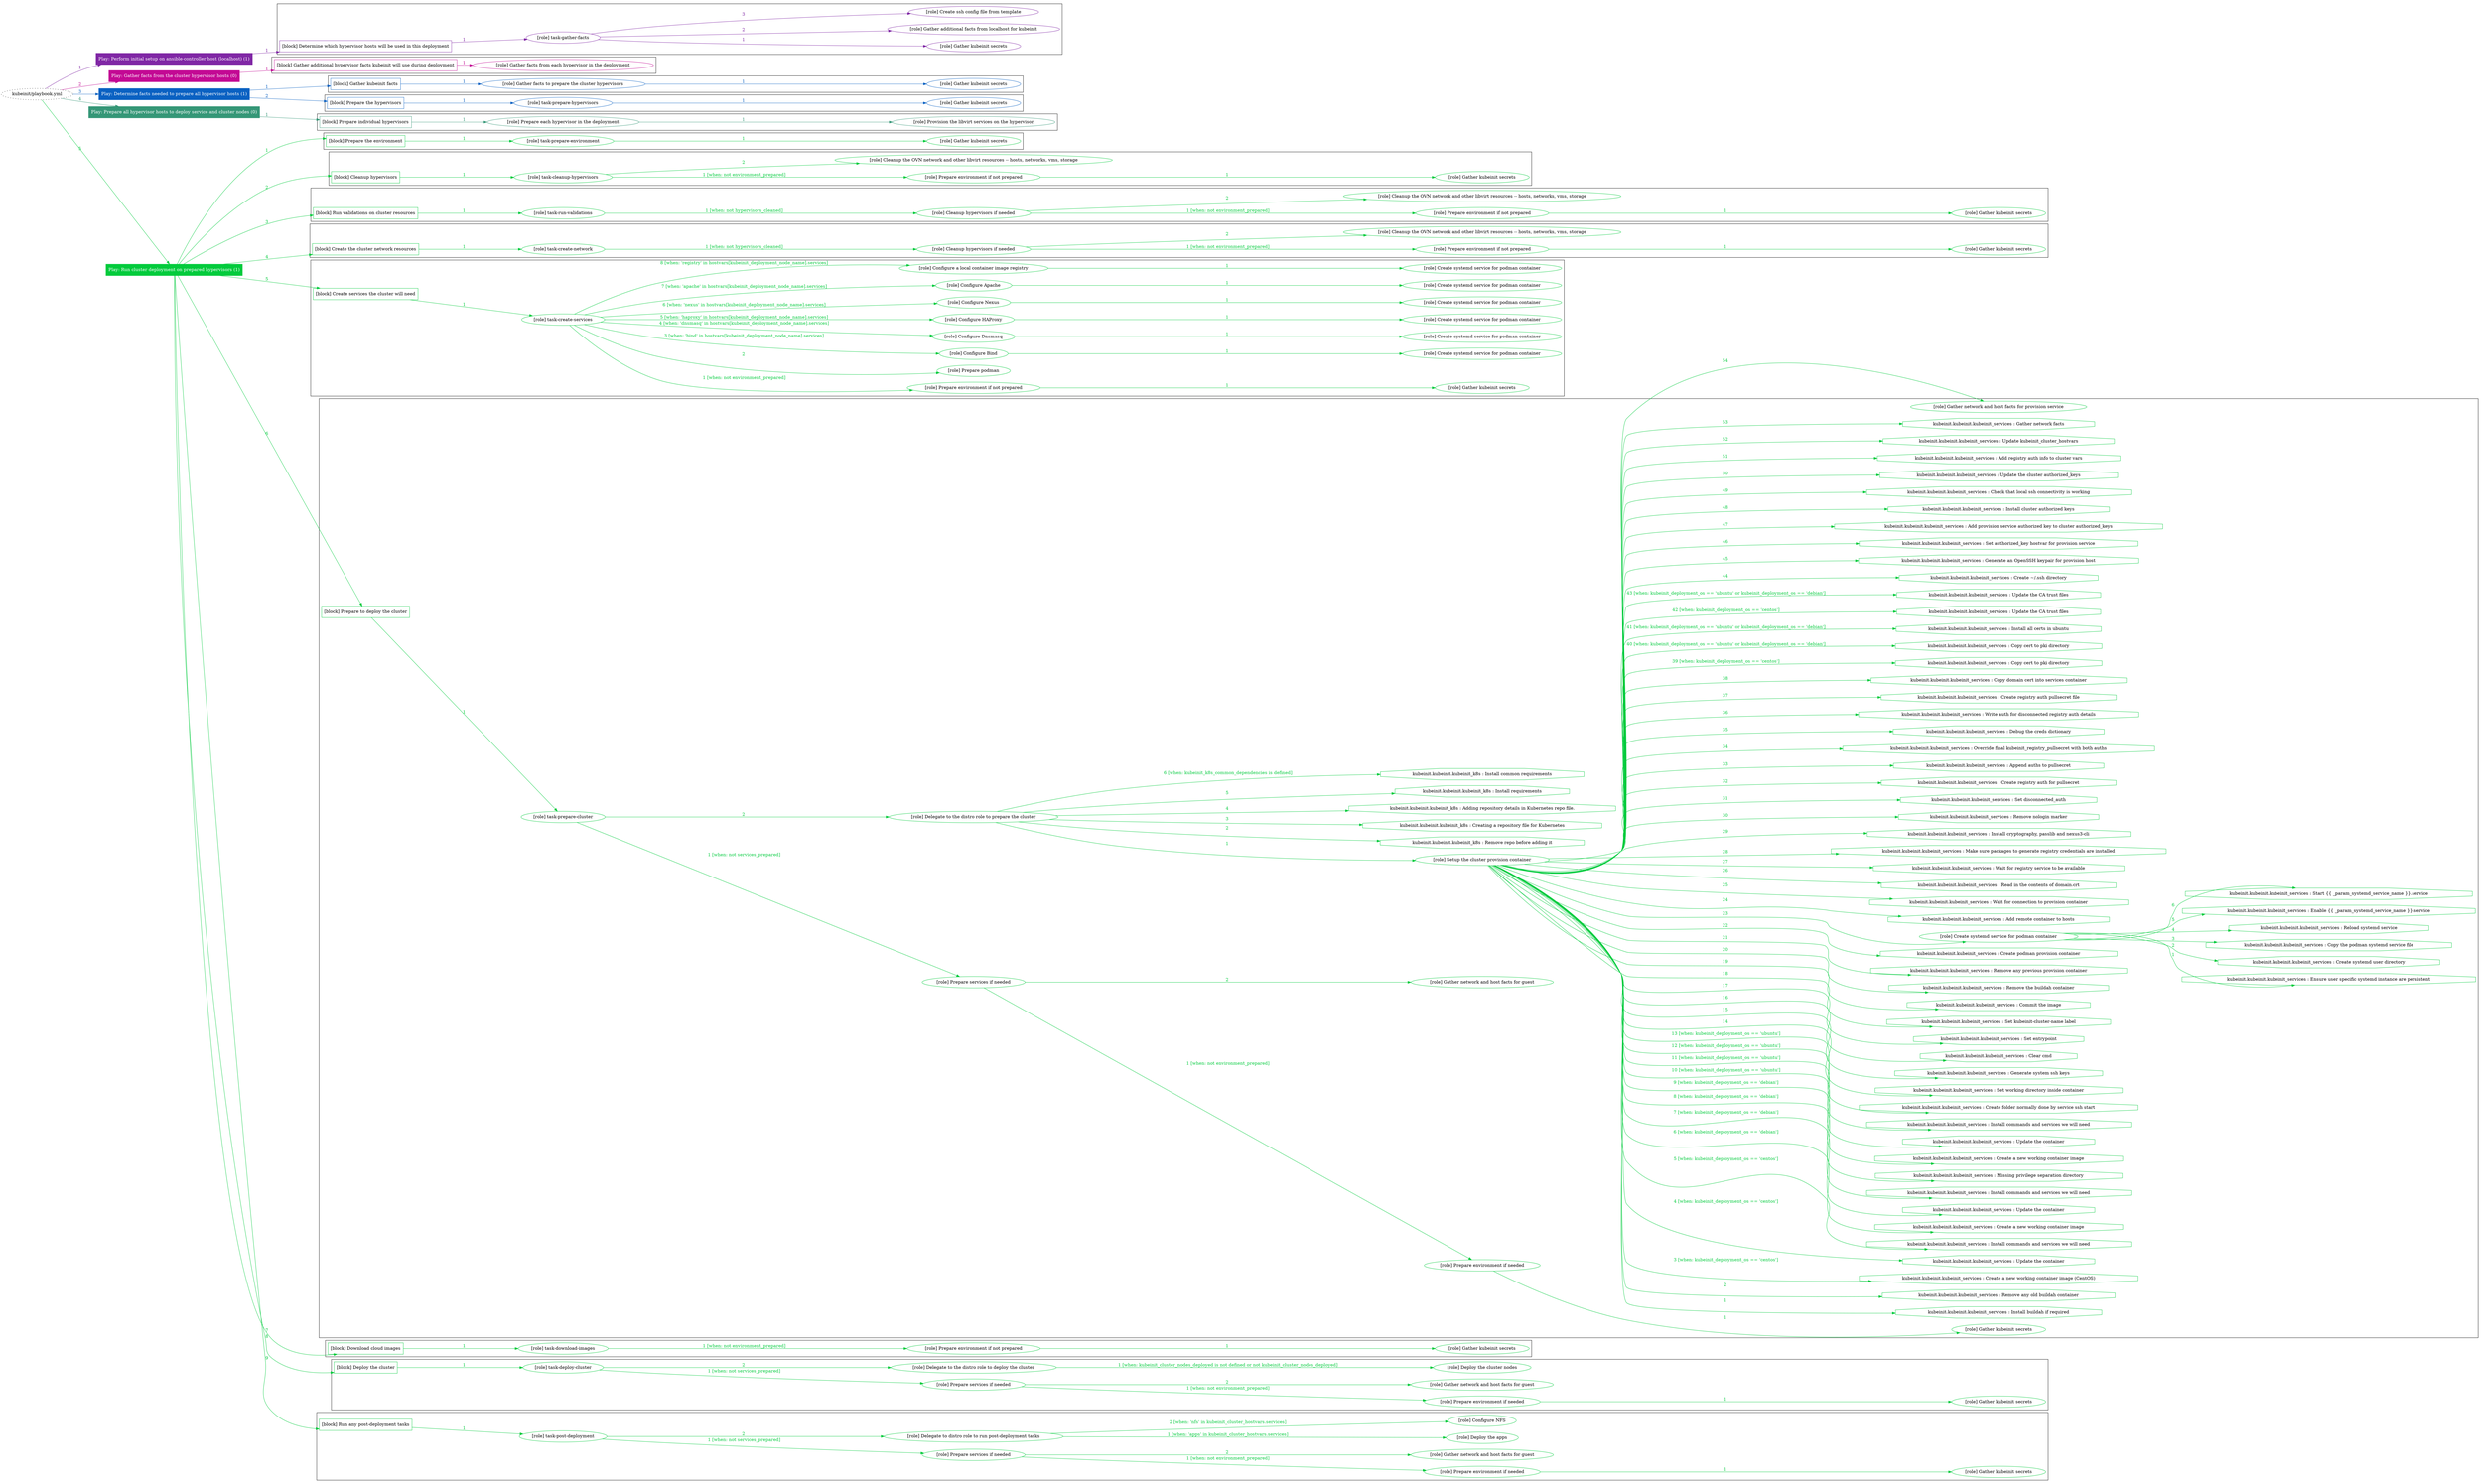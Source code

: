digraph {
	graph [concentrate=true ordering=in rankdir=LR ratio=fill]
	edge [esep=5 sep=10]
	"kubeinit/playbook.yml" [URL="/home/runner/work/kubeinit/kubeinit/kubeinit/playbook.yml" id=playbook_6d4e2c57 style=dotted]
	"kubeinit/playbook.yml" -> play_596edf45 [label="1 " color="#8027a5" fontcolor="#8027a5" id=edge_d025ed06 labeltooltip="1 " tooltip="1 "]
	subgraph "Play: Perform initial setup on ansible-controller host (localhost) (1)" {
		play_596edf45 [label="Play: Perform initial setup on ansible-controller host (localhost) (1)" URL="/home/runner/work/kubeinit/kubeinit/kubeinit/playbook.yml" color="#8027a5" fontcolor="#ffffff" id=play_596edf45 shape=box style=filled tooltip=localhost]
		play_596edf45 -> block_5841fc26 [label=1 color="#8027a5" fontcolor="#8027a5" id=edge_2b46b9c0 labeltooltip=1 tooltip=1]
		subgraph cluster_block_5841fc26 {
			block_5841fc26 [label="[block] Determine which hypervisor hosts will be used in this deployment" URL="/home/runner/work/kubeinit/kubeinit/kubeinit/playbook.yml" color="#8027a5" id=block_5841fc26 labeltooltip="Determine which hypervisor hosts will be used in this deployment" shape=box tooltip="Determine which hypervisor hosts will be used in this deployment"]
			block_5841fc26 -> role_cef9de6b [label="1 " color="#8027a5" fontcolor="#8027a5" id=edge_4ff34c0d labeltooltip="1 " tooltip="1 "]
			subgraph "task-gather-facts" {
				role_cef9de6b [label="[role] task-gather-facts" URL="/home/runner/work/kubeinit/kubeinit/kubeinit/playbook.yml" color="#8027a5" id=role_cef9de6b tooltip="task-gather-facts"]
				role_cef9de6b -> role_367310a2 [label="1 " color="#8027a5" fontcolor="#8027a5" id=edge_d3c19380 labeltooltip="1 " tooltip="1 "]
				subgraph "Gather kubeinit secrets" {
					role_367310a2 [label="[role] Gather kubeinit secrets" URL="/home/runner/.ansible/collections/ansible_collections/kubeinit/kubeinit/roles/kubeinit_prepare/tasks/build_hypervisors_group.yml" color="#8027a5" id=role_367310a2 tooltip="Gather kubeinit secrets"]
				}
				role_cef9de6b -> role_d717a5bc [label="2 " color="#8027a5" fontcolor="#8027a5" id=edge_c8f8fd34 labeltooltip="2 " tooltip="2 "]
				subgraph "Gather additional facts from localhost for kubeinit" {
					role_d717a5bc [label="[role] Gather additional facts from localhost for kubeinit" URL="/home/runner/.ansible/collections/ansible_collections/kubeinit/kubeinit/roles/kubeinit_prepare/tasks/build_hypervisors_group.yml" color="#8027a5" id=role_d717a5bc tooltip="Gather additional facts from localhost for kubeinit"]
				}
				role_cef9de6b -> role_782cbd80 [label="3 " color="#8027a5" fontcolor="#8027a5" id=edge_5f99a7bf labeltooltip="3 " tooltip="3 "]
				subgraph "Create ssh config file from template" {
					role_782cbd80 [label="[role] Create ssh config file from template" URL="/home/runner/.ansible/collections/ansible_collections/kubeinit/kubeinit/roles/kubeinit_prepare/tasks/build_hypervisors_group.yml" color="#8027a5" id=role_782cbd80 tooltip="Create ssh config file from template"]
				}
			}
		}
	}
	"kubeinit/playbook.yml" -> play_396a5313 [label="2 " color="#c30994" fontcolor="#c30994" id=edge_c3e45651 labeltooltip="2 " tooltip="2 "]
	subgraph "Play: Gather facts from the cluster hypervisor hosts (0)" {
		play_396a5313 [label="Play: Gather facts from the cluster hypervisor hosts (0)" URL="/home/runner/work/kubeinit/kubeinit/kubeinit/playbook.yml" color="#c30994" fontcolor="#ffffff" id=play_396a5313 shape=box style=filled tooltip="Play: Gather facts from the cluster hypervisor hosts (0)"]
		play_396a5313 -> block_7d6c0596 [label=1 color="#c30994" fontcolor="#c30994" id=edge_e2b00ab1 labeltooltip=1 tooltip=1]
		subgraph cluster_block_7d6c0596 {
			block_7d6c0596 [label="[block] Gather additional hypervisor facts kubeinit will use during deployment" URL="/home/runner/work/kubeinit/kubeinit/kubeinit/playbook.yml" color="#c30994" id=block_7d6c0596 labeltooltip="Gather additional hypervisor facts kubeinit will use during deployment" shape=box tooltip="Gather additional hypervisor facts kubeinit will use during deployment"]
			block_7d6c0596 -> role_d8bdb06d [label="1 " color="#c30994" fontcolor="#c30994" id=edge_7830c661 labeltooltip="1 " tooltip="1 "]
			subgraph "Gather facts from each hypervisor in the deployment" {
				role_d8bdb06d [label="[role] Gather facts from each hypervisor in the deployment" URL="/home/runner/work/kubeinit/kubeinit/kubeinit/playbook.yml" color="#c30994" id=role_d8bdb06d tooltip="Gather facts from each hypervisor in the deployment"]
			}
		}
	}
	"kubeinit/playbook.yml" -> play_6f50f11f [label="3 " color="#0a61c2" fontcolor="#0a61c2" id=edge_a0c4902d labeltooltip="3 " tooltip="3 "]
	subgraph "Play: Determine facts needed to prepare all hypervisor hosts (1)" {
		play_6f50f11f [label="Play: Determine facts needed to prepare all hypervisor hosts (1)" URL="/home/runner/work/kubeinit/kubeinit/kubeinit/playbook.yml" color="#0a61c2" fontcolor="#ffffff" id=play_6f50f11f shape=box style=filled tooltip=localhost]
		play_6f50f11f -> block_a932317e [label=1 color="#0a61c2" fontcolor="#0a61c2" id=edge_ef1b6e07 labeltooltip=1 tooltip=1]
		subgraph cluster_block_a932317e {
			block_a932317e [label="[block] Gather kubeinit facts" URL="/home/runner/work/kubeinit/kubeinit/kubeinit/playbook.yml" color="#0a61c2" id=block_a932317e labeltooltip="Gather kubeinit facts" shape=box tooltip="Gather kubeinit facts"]
			block_a932317e -> role_04e1e33c [label="1 " color="#0a61c2" fontcolor="#0a61c2" id=edge_b09ee342 labeltooltip="1 " tooltip="1 "]
			subgraph "Gather facts to prepare the cluster hypervisors" {
				role_04e1e33c [label="[role] Gather facts to prepare the cluster hypervisors" URL="/home/runner/work/kubeinit/kubeinit/kubeinit/playbook.yml" color="#0a61c2" id=role_04e1e33c tooltip="Gather facts to prepare the cluster hypervisors"]
				role_04e1e33c -> role_256d1a53 [label="1 " color="#0a61c2" fontcolor="#0a61c2" id=edge_9ba7f832 labeltooltip="1 " tooltip="1 "]
				subgraph "Gather kubeinit secrets" {
					role_256d1a53 [label="[role] Gather kubeinit secrets" URL="/home/runner/.ansible/collections/ansible_collections/kubeinit/kubeinit/roles/kubeinit_prepare/tasks/gather_kubeinit_facts.yml" color="#0a61c2" id=role_256d1a53 tooltip="Gather kubeinit secrets"]
				}
			}
		}
		play_6f50f11f -> block_56aa9e41 [label=2 color="#0a61c2" fontcolor="#0a61c2" id=edge_fda55025 labeltooltip=2 tooltip=2]
		subgraph cluster_block_56aa9e41 {
			block_56aa9e41 [label="[block] Prepare the hypervisors" URL="/home/runner/work/kubeinit/kubeinit/kubeinit/playbook.yml" color="#0a61c2" id=block_56aa9e41 labeltooltip="Prepare the hypervisors" shape=box tooltip="Prepare the hypervisors"]
			block_56aa9e41 -> role_42856bf5 [label="1 " color="#0a61c2" fontcolor="#0a61c2" id=edge_95f9fdeb labeltooltip="1 " tooltip="1 "]
			subgraph "task-prepare-hypervisors" {
				role_42856bf5 [label="[role] task-prepare-hypervisors" URL="/home/runner/work/kubeinit/kubeinit/kubeinit/playbook.yml" color="#0a61c2" id=role_42856bf5 tooltip="task-prepare-hypervisors"]
				role_42856bf5 -> role_f247a88b [label="1 " color="#0a61c2" fontcolor="#0a61c2" id=edge_9c7102d2 labeltooltip="1 " tooltip="1 "]
				subgraph "Gather kubeinit secrets" {
					role_f247a88b [label="[role] Gather kubeinit secrets" URL="/home/runner/.ansible/collections/ansible_collections/kubeinit/kubeinit/roles/kubeinit_prepare/tasks/gather_kubeinit_facts.yml" color="#0a61c2" id=role_f247a88b tooltip="Gather kubeinit secrets"]
				}
			}
		}
	}
	"kubeinit/playbook.yml" -> play_3217b4cc [label="4 " color="#359777" fontcolor="#359777" id=edge_9e7743c5 labeltooltip="4 " tooltip="4 "]
	subgraph "Play: Prepare all hypervisor hosts to deploy service and cluster nodes (0)" {
		play_3217b4cc [label="Play: Prepare all hypervisor hosts to deploy service and cluster nodes (0)" URL="/home/runner/work/kubeinit/kubeinit/kubeinit/playbook.yml" color="#359777" fontcolor="#ffffff" id=play_3217b4cc shape=box style=filled tooltip="Play: Prepare all hypervisor hosts to deploy service and cluster nodes (0)"]
		play_3217b4cc -> block_21398a0d [label=1 color="#359777" fontcolor="#359777" id=edge_945ee1f5 labeltooltip=1 tooltip=1]
		subgraph cluster_block_21398a0d {
			block_21398a0d [label="[block] Prepare individual hypervisors" URL="/home/runner/work/kubeinit/kubeinit/kubeinit/playbook.yml" color="#359777" id=block_21398a0d labeltooltip="Prepare individual hypervisors" shape=box tooltip="Prepare individual hypervisors"]
			block_21398a0d -> role_5096f169 [label="1 " color="#359777" fontcolor="#359777" id=edge_b8c84619 labeltooltip="1 " tooltip="1 "]
			subgraph "Prepare each hypervisor in the deployment" {
				role_5096f169 [label="[role] Prepare each hypervisor in the deployment" URL="/home/runner/work/kubeinit/kubeinit/kubeinit/playbook.yml" color="#359777" id=role_5096f169 tooltip="Prepare each hypervisor in the deployment"]
				role_5096f169 -> role_bd459b26 [label="1 " color="#359777" fontcolor="#359777" id=edge_84b87f7f labeltooltip="1 " tooltip="1 "]
				subgraph "Provision the libvirt services on the hypervisor" {
					role_bd459b26 [label="[role] Provision the libvirt services on the hypervisor" URL="/home/runner/.ansible/collections/ansible_collections/kubeinit/kubeinit/roles/kubeinit_prepare/tasks/prepare_hypervisor.yml" color="#359777" id=role_bd459b26 tooltip="Provision the libvirt services on the hypervisor"]
				}
			}
		}
	}
	"kubeinit/playbook.yml" -> play_db3bec20 [label="5 " color="#01cb3c" fontcolor="#01cb3c" id=edge_5ea0d872 labeltooltip="5 " tooltip="5 "]
	subgraph "Play: Run cluster deployment on prepared hypervisors (1)" {
		play_db3bec20 [label="Play: Run cluster deployment on prepared hypervisors (1)" URL="/home/runner/work/kubeinit/kubeinit/kubeinit/playbook.yml" color="#01cb3c" fontcolor="#ffffff" id=play_db3bec20 shape=box style=filled tooltip=localhost]
		play_db3bec20 -> block_0a5afc9a [label=1 color="#01cb3c" fontcolor="#01cb3c" id=edge_d9a838cf labeltooltip=1 tooltip=1]
		subgraph cluster_block_0a5afc9a {
			block_0a5afc9a [label="[block] Prepare the environment" URL="/home/runner/work/kubeinit/kubeinit/kubeinit/playbook.yml" color="#01cb3c" id=block_0a5afc9a labeltooltip="Prepare the environment" shape=box tooltip="Prepare the environment"]
			block_0a5afc9a -> role_079dd3d4 [label="1 " color="#01cb3c" fontcolor="#01cb3c" id=edge_138e1f08 labeltooltip="1 " tooltip="1 "]
			subgraph "task-prepare-environment" {
				role_079dd3d4 [label="[role] task-prepare-environment" URL="/home/runner/work/kubeinit/kubeinit/kubeinit/playbook.yml" color="#01cb3c" id=role_079dd3d4 tooltip="task-prepare-environment"]
				role_079dd3d4 -> role_a10aa235 [label="1 " color="#01cb3c" fontcolor="#01cb3c" id=edge_68fd84f4 labeltooltip="1 " tooltip="1 "]
				subgraph "Gather kubeinit secrets" {
					role_a10aa235 [label="[role] Gather kubeinit secrets" URL="/home/runner/.ansible/collections/ansible_collections/kubeinit/kubeinit/roles/kubeinit_prepare/tasks/gather_kubeinit_facts.yml" color="#01cb3c" id=role_a10aa235 tooltip="Gather kubeinit secrets"]
				}
			}
		}
		play_db3bec20 -> block_def0f166 [label=2 color="#01cb3c" fontcolor="#01cb3c" id=edge_d0359696 labeltooltip=2 tooltip=2]
		subgraph cluster_block_def0f166 {
			block_def0f166 [label="[block] Cleanup hypervisors" URL="/home/runner/work/kubeinit/kubeinit/kubeinit/playbook.yml" color="#01cb3c" id=block_def0f166 labeltooltip="Cleanup hypervisors" shape=box tooltip="Cleanup hypervisors"]
			block_def0f166 -> role_14e194aa [label="1 " color="#01cb3c" fontcolor="#01cb3c" id=edge_d03fd148 labeltooltip="1 " tooltip="1 "]
			subgraph "task-cleanup-hypervisors" {
				role_14e194aa [label="[role] task-cleanup-hypervisors" URL="/home/runner/work/kubeinit/kubeinit/kubeinit/playbook.yml" color="#01cb3c" id=role_14e194aa tooltip="task-cleanup-hypervisors"]
				role_14e194aa -> role_33e6d609 [label="1 [when: not environment_prepared]" color="#01cb3c" fontcolor="#01cb3c" id=edge_97ea673e labeltooltip="1 [when: not environment_prepared]" tooltip="1 [when: not environment_prepared]"]
				subgraph "Prepare environment if not prepared" {
					role_33e6d609 [label="[role] Prepare environment if not prepared" URL="/home/runner/.ansible/collections/ansible_collections/kubeinit/kubeinit/roles/kubeinit_prepare/tasks/cleanup_hypervisors.yml" color="#01cb3c" id=role_33e6d609 tooltip="Prepare environment if not prepared"]
					role_33e6d609 -> role_b5900a85 [label="1 " color="#01cb3c" fontcolor="#01cb3c" id=edge_66015479 labeltooltip="1 " tooltip="1 "]
					subgraph "Gather kubeinit secrets" {
						role_b5900a85 [label="[role] Gather kubeinit secrets" URL="/home/runner/.ansible/collections/ansible_collections/kubeinit/kubeinit/roles/kubeinit_prepare/tasks/gather_kubeinit_facts.yml" color="#01cb3c" id=role_b5900a85 tooltip="Gather kubeinit secrets"]
					}
				}
				role_14e194aa -> role_5085f229 [label="2 " color="#01cb3c" fontcolor="#01cb3c" id=edge_ab706619 labeltooltip="2 " tooltip="2 "]
				subgraph "Cleanup the OVN network and other libvirt resources -- hosts, networks, vms, storage" {
					role_5085f229 [label="[role] Cleanup the OVN network and other libvirt resources -- hosts, networks, vms, storage" URL="/home/runner/.ansible/collections/ansible_collections/kubeinit/kubeinit/roles/kubeinit_prepare/tasks/cleanup_hypervisors.yml" color="#01cb3c" id=role_5085f229 tooltip="Cleanup the OVN network and other libvirt resources -- hosts, networks, vms, storage"]
				}
			}
		}
		play_db3bec20 -> block_c4265d6a [label=3 color="#01cb3c" fontcolor="#01cb3c" id=edge_bd5cede4 labeltooltip=3 tooltip=3]
		subgraph cluster_block_c4265d6a {
			block_c4265d6a [label="[block] Run validations on cluster resources" URL="/home/runner/work/kubeinit/kubeinit/kubeinit/playbook.yml" color="#01cb3c" id=block_c4265d6a labeltooltip="Run validations on cluster resources" shape=box tooltip="Run validations on cluster resources"]
			block_c4265d6a -> role_576632ec [label="1 " color="#01cb3c" fontcolor="#01cb3c" id=edge_cced425d labeltooltip="1 " tooltip="1 "]
			subgraph "task-run-validations" {
				role_576632ec [label="[role] task-run-validations" URL="/home/runner/work/kubeinit/kubeinit/kubeinit/playbook.yml" color="#01cb3c" id=role_576632ec tooltip="task-run-validations"]
				role_576632ec -> role_5bb6b086 [label="1 [when: not hypervisors_cleaned]" color="#01cb3c" fontcolor="#01cb3c" id=edge_e00c84f0 labeltooltip="1 [when: not hypervisors_cleaned]" tooltip="1 [when: not hypervisors_cleaned]"]
				subgraph "Cleanup hypervisors if needed" {
					role_5bb6b086 [label="[role] Cleanup hypervisors if needed" URL="/home/runner/.ansible/collections/ansible_collections/kubeinit/kubeinit/roles/kubeinit_validations/tasks/main.yml" color="#01cb3c" id=role_5bb6b086 tooltip="Cleanup hypervisors if needed"]
					role_5bb6b086 -> role_8ae199b4 [label="1 [when: not environment_prepared]" color="#01cb3c" fontcolor="#01cb3c" id=edge_1b7f6307 labeltooltip="1 [when: not environment_prepared]" tooltip="1 [when: not environment_prepared]"]
					subgraph "Prepare environment if not prepared" {
						role_8ae199b4 [label="[role] Prepare environment if not prepared" URL="/home/runner/.ansible/collections/ansible_collections/kubeinit/kubeinit/roles/kubeinit_prepare/tasks/cleanup_hypervisors.yml" color="#01cb3c" id=role_8ae199b4 tooltip="Prepare environment if not prepared"]
						role_8ae199b4 -> role_69411105 [label="1 " color="#01cb3c" fontcolor="#01cb3c" id=edge_feb99f08 labeltooltip="1 " tooltip="1 "]
						subgraph "Gather kubeinit secrets" {
							role_69411105 [label="[role] Gather kubeinit secrets" URL="/home/runner/.ansible/collections/ansible_collections/kubeinit/kubeinit/roles/kubeinit_prepare/tasks/gather_kubeinit_facts.yml" color="#01cb3c" id=role_69411105 tooltip="Gather kubeinit secrets"]
						}
					}
					role_5bb6b086 -> role_c6ada1dc [label="2 " color="#01cb3c" fontcolor="#01cb3c" id=edge_92506fbc labeltooltip="2 " tooltip="2 "]
					subgraph "Cleanup the OVN network and other libvirt resources -- hosts, networks, vms, storage" {
						role_c6ada1dc [label="[role] Cleanup the OVN network and other libvirt resources -- hosts, networks, vms, storage" URL="/home/runner/.ansible/collections/ansible_collections/kubeinit/kubeinit/roles/kubeinit_prepare/tasks/cleanup_hypervisors.yml" color="#01cb3c" id=role_c6ada1dc tooltip="Cleanup the OVN network and other libvirt resources -- hosts, networks, vms, storage"]
					}
				}
			}
		}
		play_db3bec20 -> block_5ef3dd52 [label=4 color="#01cb3c" fontcolor="#01cb3c" id=edge_0aaaaeee labeltooltip=4 tooltip=4]
		subgraph cluster_block_5ef3dd52 {
			block_5ef3dd52 [label="[block] Create the cluster network resources" URL="/home/runner/work/kubeinit/kubeinit/kubeinit/playbook.yml" color="#01cb3c" id=block_5ef3dd52 labeltooltip="Create the cluster network resources" shape=box tooltip="Create the cluster network resources"]
			block_5ef3dd52 -> role_6908c674 [label="1 " color="#01cb3c" fontcolor="#01cb3c" id=edge_87669989 labeltooltip="1 " tooltip="1 "]
			subgraph "task-create-network" {
				role_6908c674 [label="[role] task-create-network" URL="/home/runner/work/kubeinit/kubeinit/kubeinit/playbook.yml" color="#01cb3c" id=role_6908c674 tooltip="task-create-network"]
				role_6908c674 -> role_9b556239 [label="1 [when: not hypervisors_cleaned]" color="#01cb3c" fontcolor="#01cb3c" id=edge_a4bf8da1 labeltooltip="1 [when: not hypervisors_cleaned]" tooltip="1 [when: not hypervisors_cleaned]"]
				subgraph "Cleanup hypervisors if needed" {
					role_9b556239 [label="[role] Cleanup hypervisors if needed" URL="/home/runner/.ansible/collections/ansible_collections/kubeinit/kubeinit/roles/kubeinit_libvirt/tasks/create_network.yml" color="#01cb3c" id=role_9b556239 tooltip="Cleanup hypervisors if needed"]
					role_9b556239 -> role_18e8be22 [label="1 [when: not environment_prepared]" color="#01cb3c" fontcolor="#01cb3c" id=edge_6b421c13 labeltooltip="1 [when: not environment_prepared]" tooltip="1 [when: not environment_prepared]"]
					subgraph "Prepare environment if not prepared" {
						role_18e8be22 [label="[role] Prepare environment if not prepared" URL="/home/runner/.ansible/collections/ansible_collections/kubeinit/kubeinit/roles/kubeinit_prepare/tasks/cleanup_hypervisors.yml" color="#01cb3c" id=role_18e8be22 tooltip="Prepare environment if not prepared"]
						role_18e8be22 -> role_8039f3a8 [label="1 " color="#01cb3c" fontcolor="#01cb3c" id=edge_10d366c1 labeltooltip="1 " tooltip="1 "]
						subgraph "Gather kubeinit secrets" {
							role_8039f3a8 [label="[role] Gather kubeinit secrets" URL="/home/runner/.ansible/collections/ansible_collections/kubeinit/kubeinit/roles/kubeinit_prepare/tasks/gather_kubeinit_facts.yml" color="#01cb3c" id=role_8039f3a8 tooltip="Gather kubeinit secrets"]
						}
					}
					role_9b556239 -> role_84c40286 [label="2 " color="#01cb3c" fontcolor="#01cb3c" id=edge_6070d6ff labeltooltip="2 " tooltip="2 "]
					subgraph "Cleanup the OVN network and other libvirt resources -- hosts, networks, vms, storage" {
						role_84c40286 [label="[role] Cleanup the OVN network and other libvirt resources -- hosts, networks, vms, storage" URL="/home/runner/.ansible/collections/ansible_collections/kubeinit/kubeinit/roles/kubeinit_prepare/tasks/cleanup_hypervisors.yml" color="#01cb3c" id=role_84c40286 tooltip="Cleanup the OVN network and other libvirt resources -- hosts, networks, vms, storage"]
					}
				}
			}
		}
		play_db3bec20 -> block_22a00dd7 [label=5 color="#01cb3c" fontcolor="#01cb3c" id=edge_286fc539 labeltooltip=5 tooltip=5]
		subgraph cluster_block_22a00dd7 {
			block_22a00dd7 [label="[block] Create services the cluster will need" URL="/home/runner/work/kubeinit/kubeinit/kubeinit/playbook.yml" color="#01cb3c" id=block_22a00dd7 labeltooltip="Create services the cluster will need" shape=box tooltip="Create services the cluster will need"]
			block_22a00dd7 -> role_799bc9fa [label="1 " color="#01cb3c" fontcolor="#01cb3c" id=edge_0844e442 labeltooltip="1 " tooltip="1 "]
			subgraph "task-create-services" {
				role_799bc9fa [label="[role] task-create-services" URL="/home/runner/work/kubeinit/kubeinit/kubeinit/playbook.yml" color="#01cb3c" id=role_799bc9fa tooltip="task-create-services"]
				role_799bc9fa -> role_72dd4226 [label="1 [when: not environment_prepared]" color="#01cb3c" fontcolor="#01cb3c" id=edge_a215fe0a labeltooltip="1 [when: not environment_prepared]" tooltip="1 [when: not environment_prepared]"]
				subgraph "Prepare environment if not prepared" {
					role_72dd4226 [label="[role] Prepare environment if not prepared" URL="/home/runner/.ansible/collections/ansible_collections/kubeinit/kubeinit/roles/kubeinit_services/tasks/main.yml" color="#01cb3c" id=role_72dd4226 tooltip="Prepare environment if not prepared"]
					role_72dd4226 -> role_970cfa30 [label="1 " color="#01cb3c" fontcolor="#01cb3c" id=edge_25fd032d labeltooltip="1 " tooltip="1 "]
					subgraph "Gather kubeinit secrets" {
						role_970cfa30 [label="[role] Gather kubeinit secrets" URL="/home/runner/.ansible/collections/ansible_collections/kubeinit/kubeinit/roles/kubeinit_prepare/tasks/gather_kubeinit_facts.yml" color="#01cb3c" id=role_970cfa30 tooltip="Gather kubeinit secrets"]
					}
				}
				role_799bc9fa -> role_4feb20dc [label="2 " color="#01cb3c" fontcolor="#01cb3c" id=edge_5d5375b0 labeltooltip="2 " tooltip="2 "]
				subgraph "Prepare podman" {
					role_4feb20dc [label="[role] Prepare podman" URL="/home/runner/.ansible/collections/ansible_collections/kubeinit/kubeinit/roles/kubeinit_services/tasks/00_create_service_pod.yml" color="#01cb3c" id=role_4feb20dc tooltip="Prepare podman"]
				}
				role_799bc9fa -> role_1242a154 [label="3 [when: 'bind' in hostvars[kubeinit_deployment_node_name].services]" color="#01cb3c" fontcolor="#01cb3c" id=edge_2fb6ac93 labeltooltip="3 [when: 'bind' in hostvars[kubeinit_deployment_node_name].services]" tooltip="3 [when: 'bind' in hostvars[kubeinit_deployment_node_name].services]"]
				subgraph "Configure Bind" {
					role_1242a154 [label="[role] Configure Bind" URL="/home/runner/.ansible/collections/ansible_collections/kubeinit/kubeinit/roles/kubeinit_services/tasks/start_services_containers.yml" color="#01cb3c" id=role_1242a154 tooltip="Configure Bind"]
					role_1242a154 -> role_0332faff [label="1 " color="#01cb3c" fontcolor="#01cb3c" id=edge_b30c1225 labeltooltip="1 " tooltip="1 "]
					subgraph "Create systemd service for podman container" {
						role_0332faff [label="[role] Create systemd service for podman container" URL="/home/runner/.ansible/collections/ansible_collections/kubeinit/kubeinit/roles/kubeinit_bind/tasks/main.yml" color="#01cb3c" id=role_0332faff tooltip="Create systemd service for podman container"]
					}
				}
				role_799bc9fa -> role_fbb45f68 [label="4 [when: 'dnsmasq' in hostvars[kubeinit_deployment_node_name].services]" color="#01cb3c" fontcolor="#01cb3c" id=edge_4fd7fd5f labeltooltip="4 [when: 'dnsmasq' in hostvars[kubeinit_deployment_node_name].services]" tooltip="4 [when: 'dnsmasq' in hostvars[kubeinit_deployment_node_name].services]"]
				subgraph "Configure Dnsmasq" {
					role_fbb45f68 [label="[role] Configure Dnsmasq" URL="/home/runner/.ansible/collections/ansible_collections/kubeinit/kubeinit/roles/kubeinit_services/tasks/start_services_containers.yml" color="#01cb3c" id=role_fbb45f68 tooltip="Configure Dnsmasq"]
					role_fbb45f68 -> role_ba59bde3 [label="1 " color="#01cb3c" fontcolor="#01cb3c" id=edge_a9d773b0 labeltooltip="1 " tooltip="1 "]
					subgraph "Create systemd service for podman container" {
						role_ba59bde3 [label="[role] Create systemd service for podman container" URL="/home/runner/.ansible/collections/ansible_collections/kubeinit/kubeinit/roles/kubeinit_dnsmasq/tasks/main.yml" color="#01cb3c" id=role_ba59bde3 tooltip="Create systemd service for podman container"]
					}
				}
				role_799bc9fa -> role_2db8bdd4 [label="5 [when: 'haproxy' in hostvars[kubeinit_deployment_node_name].services]" color="#01cb3c" fontcolor="#01cb3c" id=edge_7b7ab979 labeltooltip="5 [when: 'haproxy' in hostvars[kubeinit_deployment_node_name].services]" tooltip="5 [when: 'haproxy' in hostvars[kubeinit_deployment_node_name].services]"]
				subgraph "Configure HAProxy" {
					role_2db8bdd4 [label="[role] Configure HAProxy" URL="/home/runner/.ansible/collections/ansible_collections/kubeinit/kubeinit/roles/kubeinit_services/tasks/start_services_containers.yml" color="#01cb3c" id=role_2db8bdd4 tooltip="Configure HAProxy"]
					role_2db8bdd4 -> role_50d273eb [label="1 " color="#01cb3c" fontcolor="#01cb3c" id=edge_4a767733 labeltooltip="1 " tooltip="1 "]
					subgraph "Create systemd service for podman container" {
						role_50d273eb [label="[role] Create systemd service for podman container" URL="/home/runner/.ansible/collections/ansible_collections/kubeinit/kubeinit/roles/kubeinit_haproxy/tasks/main.yml" color="#01cb3c" id=role_50d273eb tooltip="Create systemd service for podman container"]
					}
				}
				role_799bc9fa -> role_e43621ed [label="6 [when: 'nexus' in hostvars[kubeinit_deployment_node_name].services]" color="#01cb3c" fontcolor="#01cb3c" id=edge_38076ace labeltooltip="6 [when: 'nexus' in hostvars[kubeinit_deployment_node_name].services]" tooltip="6 [when: 'nexus' in hostvars[kubeinit_deployment_node_name].services]"]
				subgraph "Configure Nexus" {
					role_e43621ed [label="[role] Configure Nexus" URL="/home/runner/.ansible/collections/ansible_collections/kubeinit/kubeinit/roles/kubeinit_services/tasks/start_services_containers.yml" color="#01cb3c" id=role_e43621ed tooltip="Configure Nexus"]
					role_e43621ed -> role_c2899afc [label="1 " color="#01cb3c" fontcolor="#01cb3c" id=edge_77e57ea5 labeltooltip="1 " tooltip="1 "]
					subgraph "Create systemd service for podman container" {
						role_c2899afc [label="[role] Create systemd service for podman container" URL="/home/runner/.ansible/collections/ansible_collections/kubeinit/kubeinit/roles/kubeinit_nexus/tasks/main.yml" color="#01cb3c" id=role_c2899afc tooltip="Create systemd service for podman container"]
					}
				}
				role_799bc9fa -> role_966b53ee [label="7 [when: 'apache' in hostvars[kubeinit_deployment_node_name].services]" color="#01cb3c" fontcolor="#01cb3c" id=edge_504c502b labeltooltip="7 [when: 'apache' in hostvars[kubeinit_deployment_node_name].services]" tooltip="7 [when: 'apache' in hostvars[kubeinit_deployment_node_name].services]"]
				subgraph "Configure Apache" {
					role_966b53ee [label="[role] Configure Apache" URL="/home/runner/.ansible/collections/ansible_collections/kubeinit/kubeinit/roles/kubeinit_services/tasks/start_services_containers.yml" color="#01cb3c" id=role_966b53ee tooltip="Configure Apache"]
					role_966b53ee -> role_cd3a039f [label="1 " color="#01cb3c" fontcolor="#01cb3c" id=edge_1cf69df5 labeltooltip="1 " tooltip="1 "]
					subgraph "Create systemd service for podman container" {
						role_cd3a039f [label="[role] Create systemd service for podman container" URL="/home/runner/.ansible/collections/ansible_collections/kubeinit/kubeinit/roles/kubeinit_apache/tasks/main.yml" color="#01cb3c" id=role_cd3a039f tooltip="Create systemd service for podman container"]
					}
				}
				role_799bc9fa -> role_59236404 [label="8 [when: 'registry' in hostvars[kubeinit_deployment_node_name].services]" color="#01cb3c" fontcolor="#01cb3c" id=edge_90ef9c63 labeltooltip="8 [when: 'registry' in hostvars[kubeinit_deployment_node_name].services]" tooltip="8 [when: 'registry' in hostvars[kubeinit_deployment_node_name].services]"]
				subgraph "Configure a local container image registry" {
					role_59236404 [label="[role] Configure a local container image registry" URL="/home/runner/.ansible/collections/ansible_collections/kubeinit/kubeinit/roles/kubeinit_services/tasks/start_services_containers.yml" color="#01cb3c" id=role_59236404 tooltip="Configure a local container image registry"]
					role_59236404 -> role_737449c0 [label="1 " color="#01cb3c" fontcolor="#01cb3c" id=edge_53047b42 labeltooltip="1 " tooltip="1 "]
					subgraph "Create systemd service for podman container" {
						role_737449c0 [label="[role] Create systemd service for podman container" URL="/home/runner/.ansible/collections/ansible_collections/kubeinit/kubeinit/roles/kubeinit_registry/tasks/main.yml" color="#01cb3c" id=role_737449c0 tooltip="Create systemd service for podman container"]
					}
				}
			}
		}
		play_db3bec20 -> block_ece4b2db [label=6 color="#01cb3c" fontcolor="#01cb3c" id=edge_e43e9e8b labeltooltip=6 tooltip=6]
		subgraph cluster_block_ece4b2db {
			block_ece4b2db [label="[block] Prepare to deploy the cluster" URL="/home/runner/work/kubeinit/kubeinit/kubeinit/playbook.yml" color="#01cb3c" id=block_ece4b2db labeltooltip="Prepare to deploy the cluster" shape=box tooltip="Prepare to deploy the cluster"]
			block_ece4b2db -> role_f9a4374a [label="1 " color="#01cb3c" fontcolor="#01cb3c" id=edge_5a7ca631 labeltooltip="1 " tooltip="1 "]
			subgraph "task-prepare-cluster" {
				role_f9a4374a [label="[role] task-prepare-cluster" URL="/home/runner/work/kubeinit/kubeinit/kubeinit/playbook.yml" color="#01cb3c" id=role_f9a4374a tooltip="task-prepare-cluster"]
				role_f9a4374a -> role_e3e06e85 [label="1 [when: not services_prepared]" color="#01cb3c" fontcolor="#01cb3c" id=edge_0292ea22 labeltooltip="1 [when: not services_prepared]" tooltip="1 [when: not services_prepared]"]
				subgraph "Prepare services if needed" {
					role_e3e06e85 [label="[role] Prepare services if needed" URL="/home/runner/.ansible/collections/ansible_collections/kubeinit/kubeinit/roles/kubeinit_prepare/tasks/prepare_cluster.yml" color="#01cb3c" id=role_e3e06e85 tooltip="Prepare services if needed"]
					role_e3e06e85 -> role_a39f4e0d [label="1 [when: not environment_prepared]" color="#01cb3c" fontcolor="#01cb3c" id=edge_2954a192 labeltooltip="1 [when: not environment_prepared]" tooltip="1 [when: not environment_prepared]"]
					subgraph "Prepare environment if needed" {
						role_a39f4e0d [label="[role] Prepare environment if needed" URL="/home/runner/.ansible/collections/ansible_collections/kubeinit/kubeinit/roles/kubeinit_services/tasks/prepare_services.yml" color="#01cb3c" id=role_a39f4e0d tooltip="Prepare environment if needed"]
						role_a39f4e0d -> role_b17fd3a2 [label="1 " color="#01cb3c" fontcolor="#01cb3c" id=edge_8f55d129 labeltooltip="1 " tooltip="1 "]
						subgraph "Gather kubeinit secrets" {
							role_b17fd3a2 [label="[role] Gather kubeinit secrets" URL="/home/runner/.ansible/collections/ansible_collections/kubeinit/kubeinit/roles/kubeinit_prepare/tasks/gather_kubeinit_facts.yml" color="#01cb3c" id=role_b17fd3a2 tooltip="Gather kubeinit secrets"]
						}
					}
					role_e3e06e85 -> role_45afe99a [label="2 " color="#01cb3c" fontcolor="#01cb3c" id=edge_7d7e1596 labeltooltip="2 " tooltip="2 "]
					subgraph "Gather network and host facts for guest" {
						role_45afe99a [label="[role] Gather network and host facts for guest" URL="/home/runner/.ansible/collections/ansible_collections/kubeinit/kubeinit/roles/kubeinit_services/tasks/prepare_services.yml" color="#01cb3c" id=role_45afe99a tooltip="Gather network and host facts for guest"]
					}
				}
				role_f9a4374a -> role_ac1d57e0 [label="2 " color="#01cb3c" fontcolor="#01cb3c" id=edge_8cd670d2 labeltooltip="2 " tooltip="2 "]
				subgraph "Delegate to the distro role to prepare the cluster" {
					role_ac1d57e0 [label="[role] Delegate to the distro role to prepare the cluster" URL="/home/runner/.ansible/collections/ansible_collections/kubeinit/kubeinit/roles/kubeinit_prepare/tasks/prepare_cluster.yml" color="#01cb3c" id=role_ac1d57e0 tooltip="Delegate to the distro role to prepare the cluster"]
					role_ac1d57e0 -> role_23d9e661 [label="1 " color="#01cb3c" fontcolor="#01cb3c" id=edge_8ec715a9 labeltooltip="1 " tooltip="1 "]
					subgraph "Setup the cluster provision container" {
						role_23d9e661 [label="[role] Setup the cluster provision container" URL="/home/runner/.ansible/collections/ansible_collections/kubeinit/kubeinit/roles/kubeinit_k8s/tasks/prepare_cluster.yml" color="#01cb3c" id=role_23d9e661 tooltip="Setup the cluster provision container"]
						task_a0acd9eb [label="kubeinit.kubeinit.kubeinit_services : Install buildah if required" URL="/home/runner/.ansible/collections/ansible_collections/kubeinit/kubeinit/roles/kubeinit_services/tasks/create_provision_container.yml" color="#01cb3c" id=task_a0acd9eb shape=octagon tooltip="kubeinit.kubeinit.kubeinit_services : Install buildah if required"]
						role_23d9e661 -> task_a0acd9eb [label="1 " color="#01cb3c" fontcolor="#01cb3c" id=edge_807cc1f3 labeltooltip="1 " tooltip="1 "]
						task_7cdb9371 [label="kubeinit.kubeinit.kubeinit_services : Remove any old buildah container" URL="/home/runner/.ansible/collections/ansible_collections/kubeinit/kubeinit/roles/kubeinit_services/tasks/create_provision_container.yml" color="#01cb3c" id=task_7cdb9371 shape=octagon tooltip="kubeinit.kubeinit.kubeinit_services : Remove any old buildah container"]
						role_23d9e661 -> task_7cdb9371 [label="2 " color="#01cb3c" fontcolor="#01cb3c" id=edge_fbdc2114 labeltooltip="2 " tooltip="2 "]
						task_a81a6334 [label="kubeinit.kubeinit.kubeinit_services : Create a new working container image (CentOS)" URL="/home/runner/.ansible/collections/ansible_collections/kubeinit/kubeinit/roles/kubeinit_services/tasks/create_provision_container.yml" color="#01cb3c" id=task_a81a6334 shape=octagon tooltip="kubeinit.kubeinit.kubeinit_services : Create a new working container image (CentOS)"]
						role_23d9e661 -> task_a81a6334 [label="3 [when: kubeinit_deployment_os == 'centos']" color="#01cb3c" fontcolor="#01cb3c" id=edge_ae36f048 labeltooltip="3 [when: kubeinit_deployment_os == 'centos']" tooltip="3 [when: kubeinit_deployment_os == 'centos']"]
						task_0409e7d8 [label="kubeinit.kubeinit.kubeinit_services : Update the container" URL="/home/runner/.ansible/collections/ansible_collections/kubeinit/kubeinit/roles/kubeinit_services/tasks/create_provision_container.yml" color="#01cb3c" id=task_0409e7d8 shape=octagon tooltip="kubeinit.kubeinit.kubeinit_services : Update the container"]
						role_23d9e661 -> task_0409e7d8 [label="4 [when: kubeinit_deployment_os == 'centos']" color="#01cb3c" fontcolor="#01cb3c" id=edge_a2afac69 labeltooltip="4 [when: kubeinit_deployment_os == 'centos']" tooltip="4 [when: kubeinit_deployment_os == 'centos']"]
						task_725f37a0 [label="kubeinit.kubeinit.kubeinit_services : Install commands and services we will need" URL="/home/runner/.ansible/collections/ansible_collections/kubeinit/kubeinit/roles/kubeinit_services/tasks/create_provision_container.yml" color="#01cb3c" id=task_725f37a0 shape=octagon tooltip="kubeinit.kubeinit.kubeinit_services : Install commands and services we will need"]
						role_23d9e661 -> task_725f37a0 [label="5 [when: kubeinit_deployment_os == 'centos']" color="#01cb3c" fontcolor="#01cb3c" id=edge_201aac79 labeltooltip="5 [when: kubeinit_deployment_os == 'centos']" tooltip="5 [when: kubeinit_deployment_os == 'centos']"]
						task_025441f4 [label="kubeinit.kubeinit.kubeinit_services : Create a new working container image" URL="/home/runner/.ansible/collections/ansible_collections/kubeinit/kubeinit/roles/kubeinit_services/tasks/create_provision_container.yml" color="#01cb3c" id=task_025441f4 shape=octagon tooltip="kubeinit.kubeinit.kubeinit_services : Create a new working container image"]
						role_23d9e661 -> task_025441f4 [label="6 [when: kubeinit_deployment_os == 'debian']" color="#01cb3c" fontcolor="#01cb3c" id=edge_2d095063 labeltooltip="6 [when: kubeinit_deployment_os == 'debian']" tooltip="6 [when: kubeinit_deployment_os == 'debian']"]
						task_8cfc1d7b [label="kubeinit.kubeinit.kubeinit_services : Update the container" URL="/home/runner/.ansible/collections/ansible_collections/kubeinit/kubeinit/roles/kubeinit_services/tasks/create_provision_container.yml" color="#01cb3c" id=task_8cfc1d7b shape=octagon tooltip="kubeinit.kubeinit.kubeinit_services : Update the container"]
						role_23d9e661 -> task_8cfc1d7b [label="7 [when: kubeinit_deployment_os == 'debian']" color="#01cb3c" fontcolor="#01cb3c" id=edge_e88b28ea labeltooltip="7 [when: kubeinit_deployment_os == 'debian']" tooltip="7 [when: kubeinit_deployment_os == 'debian']"]
						task_29269ed6 [label="kubeinit.kubeinit.kubeinit_services : Install commands and services we will need" URL="/home/runner/.ansible/collections/ansible_collections/kubeinit/kubeinit/roles/kubeinit_services/tasks/create_provision_container.yml" color="#01cb3c" id=task_29269ed6 shape=octagon tooltip="kubeinit.kubeinit.kubeinit_services : Install commands and services we will need"]
						role_23d9e661 -> task_29269ed6 [label="8 [when: kubeinit_deployment_os == 'debian']" color="#01cb3c" fontcolor="#01cb3c" id=edge_8865f030 labeltooltip="8 [when: kubeinit_deployment_os == 'debian']" tooltip="8 [when: kubeinit_deployment_os == 'debian']"]
						task_d02fb733 [label="kubeinit.kubeinit.kubeinit_services : Missing privilege separation directory" URL="/home/runner/.ansible/collections/ansible_collections/kubeinit/kubeinit/roles/kubeinit_services/tasks/create_provision_container.yml" color="#01cb3c" id=task_d02fb733 shape=octagon tooltip="kubeinit.kubeinit.kubeinit_services : Missing privilege separation directory"]
						role_23d9e661 -> task_d02fb733 [label="9 [when: kubeinit_deployment_os == 'debian']" color="#01cb3c" fontcolor="#01cb3c" id=edge_1d15a1ef labeltooltip="9 [when: kubeinit_deployment_os == 'debian']" tooltip="9 [when: kubeinit_deployment_os == 'debian']"]
						task_1ea128ef [label="kubeinit.kubeinit.kubeinit_services : Create a new working container image" URL="/home/runner/.ansible/collections/ansible_collections/kubeinit/kubeinit/roles/kubeinit_services/tasks/create_provision_container.yml" color="#01cb3c" id=task_1ea128ef shape=octagon tooltip="kubeinit.kubeinit.kubeinit_services : Create a new working container image"]
						role_23d9e661 -> task_1ea128ef [label="10 [when: kubeinit_deployment_os == 'ubuntu']" color="#01cb3c" fontcolor="#01cb3c" id=edge_0b1555b6 labeltooltip="10 [when: kubeinit_deployment_os == 'ubuntu']" tooltip="10 [when: kubeinit_deployment_os == 'ubuntu']"]
						task_d5743f7c [label="kubeinit.kubeinit.kubeinit_services : Update the container" URL="/home/runner/.ansible/collections/ansible_collections/kubeinit/kubeinit/roles/kubeinit_services/tasks/create_provision_container.yml" color="#01cb3c" id=task_d5743f7c shape=octagon tooltip="kubeinit.kubeinit.kubeinit_services : Update the container"]
						role_23d9e661 -> task_d5743f7c [label="11 [when: kubeinit_deployment_os == 'ubuntu']" color="#01cb3c" fontcolor="#01cb3c" id=edge_758f1b57 labeltooltip="11 [when: kubeinit_deployment_os == 'ubuntu']" tooltip="11 [when: kubeinit_deployment_os == 'ubuntu']"]
						task_e77e6e7c [label="kubeinit.kubeinit.kubeinit_services : Install commands and services we will need" URL="/home/runner/.ansible/collections/ansible_collections/kubeinit/kubeinit/roles/kubeinit_services/tasks/create_provision_container.yml" color="#01cb3c" id=task_e77e6e7c shape=octagon tooltip="kubeinit.kubeinit.kubeinit_services : Install commands and services we will need"]
						role_23d9e661 -> task_e77e6e7c [label="12 [when: kubeinit_deployment_os == 'ubuntu']" color="#01cb3c" fontcolor="#01cb3c" id=edge_a20f7130 labeltooltip="12 [when: kubeinit_deployment_os == 'ubuntu']" tooltip="12 [when: kubeinit_deployment_os == 'ubuntu']"]
						task_ec78a3f9 [label="kubeinit.kubeinit.kubeinit_services : Create folder normally done by service ssh start" URL="/home/runner/.ansible/collections/ansible_collections/kubeinit/kubeinit/roles/kubeinit_services/tasks/create_provision_container.yml" color="#01cb3c" id=task_ec78a3f9 shape=octagon tooltip="kubeinit.kubeinit.kubeinit_services : Create folder normally done by service ssh start"]
						role_23d9e661 -> task_ec78a3f9 [label="13 [when: kubeinit_deployment_os == 'ubuntu']" color="#01cb3c" fontcolor="#01cb3c" id=edge_357f67cf labeltooltip="13 [when: kubeinit_deployment_os == 'ubuntu']" tooltip="13 [when: kubeinit_deployment_os == 'ubuntu']"]
						task_f691ee79 [label="kubeinit.kubeinit.kubeinit_services : Set working directory inside container" URL="/home/runner/.ansible/collections/ansible_collections/kubeinit/kubeinit/roles/kubeinit_services/tasks/create_provision_container.yml" color="#01cb3c" id=task_f691ee79 shape=octagon tooltip="kubeinit.kubeinit.kubeinit_services : Set working directory inside container"]
						role_23d9e661 -> task_f691ee79 [label="14 " color="#01cb3c" fontcolor="#01cb3c" id=edge_c3272704 labeltooltip="14 " tooltip="14 "]
						task_20e8e534 [label="kubeinit.kubeinit.kubeinit_services : Generate system ssh keys" URL="/home/runner/.ansible/collections/ansible_collections/kubeinit/kubeinit/roles/kubeinit_services/tasks/create_provision_container.yml" color="#01cb3c" id=task_20e8e534 shape=octagon tooltip="kubeinit.kubeinit.kubeinit_services : Generate system ssh keys"]
						role_23d9e661 -> task_20e8e534 [label="15 " color="#01cb3c" fontcolor="#01cb3c" id=edge_468e605b labeltooltip="15 " tooltip="15 "]
						task_ee3615b0 [label="kubeinit.kubeinit.kubeinit_services : Clear cmd" URL="/home/runner/.ansible/collections/ansible_collections/kubeinit/kubeinit/roles/kubeinit_services/tasks/create_provision_container.yml" color="#01cb3c" id=task_ee3615b0 shape=octagon tooltip="kubeinit.kubeinit.kubeinit_services : Clear cmd"]
						role_23d9e661 -> task_ee3615b0 [label="16 " color="#01cb3c" fontcolor="#01cb3c" id=edge_697dc29e labeltooltip="16 " tooltip="16 "]
						task_ab24acf3 [label="kubeinit.kubeinit.kubeinit_services : Set entrypoint" URL="/home/runner/.ansible/collections/ansible_collections/kubeinit/kubeinit/roles/kubeinit_services/tasks/create_provision_container.yml" color="#01cb3c" id=task_ab24acf3 shape=octagon tooltip="kubeinit.kubeinit.kubeinit_services : Set entrypoint"]
						role_23d9e661 -> task_ab24acf3 [label="17 " color="#01cb3c" fontcolor="#01cb3c" id=edge_5da6a4ff labeltooltip="17 " tooltip="17 "]
						task_4556d984 [label="kubeinit.kubeinit.kubeinit_services : Set kubeinit-cluster-name label" URL="/home/runner/.ansible/collections/ansible_collections/kubeinit/kubeinit/roles/kubeinit_services/tasks/create_provision_container.yml" color="#01cb3c" id=task_4556d984 shape=octagon tooltip="kubeinit.kubeinit.kubeinit_services : Set kubeinit-cluster-name label"]
						role_23d9e661 -> task_4556d984 [label="18 " color="#01cb3c" fontcolor="#01cb3c" id=edge_d8e94c2f labeltooltip="18 " tooltip="18 "]
						task_e90406c0 [label="kubeinit.kubeinit.kubeinit_services : Commit the image" URL="/home/runner/.ansible/collections/ansible_collections/kubeinit/kubeinit/roles/kubeinit_services/tasks/create_provision_container.yml" color="#01cb3c" id=task_e90406c0 shape=octagon tooltip="kubeinit.kubeinit.kubeinit_services : Commit the image"]
						role_23d9e661 -> task_e90406c0 [label="19 " color="#01cb3c" fontcolor="#01cb3c" id=edge_c3b83477 labeltooltip="19 " tooltip="19 "]
						task_456d88e0 [label="kubeinit.kubeinit.kubeinit_services : Remove the buildah container" URL="/home/runner/.ansible/collections/ansible_collections/kubeinit/kubeinit/roles/kubeinit_services/tasks/create_provision_container.yml" color="#01cb3c" id=task_456d88e0 shape=octagon tooltip="kubeinit.kubeinit.kubeinit_services : Remove the buildah container"]
						role_23d9e661 -> task_456d88e0 [label="20 " color="#01cb3c" fontcolor="#01cb3c" id=edge_63c6221f labeltooltip="20 " tooltip="20 "]
						task_18f10401 [label="kubeinit.kubeinit.kubeinit_services : Remove any previous provision container" URL="/home/runner/.ansible/collections/ansible_collections/kubeinit/kubeinit/roles/kubeinit_services/tasks/create_provision_container.yml" color="#01cb3c" id=task_18f10401 shape=octagon tooltip="kubeinit.kubeinit.kubeinit_services : Remove any previous provision container"]
						role_23d9e661 -> task_18f10401 [label="21 " color="#01cb3c" fontcolor="#01cb3c" id=edge_34d500e1 labeltooltip="21 " tooltip="21 "]
						task_abc2fbaa [label="kubeinit.kubeinit.kubeinit_services : Create podman provision container" URL="/home/runner/.ansible/collections/ansible_collections/kubeinit/kubeinit/roles/kubeinit_services/tasks/create_provision_container.yml" color="#01cb3c" id=task_abc2fbaa shape=octagon tooltip="kubeinit.kubeinit.kubeinit_services : Create podman provision container"]
						role_23d9e661 -> task_abc2fbaa [label="22 " color="#01cb3c" fontcolor="#01cb3c" id=edge_f8da1e22 labeltooltip="22 " tooltip="22 "]
						role_23d9e661 -> role_27fce2bb [label="23 " color="#01cb3c" fontcolor="#01cb3c" id=edge_bafe2e8e labeltooltip="23 " tooltip="23 "]
						subgraph "Create systemd service for podman container" {
							role_27fce2bb [label="[role] Create systemd service for podman container" URL="/home/runner/.ansible/collections/ansible_collections/kubeinit/kubeinit/roles/kubeinit_services/tasks/create_provision_container.yml" color="#01cb3c" id=role_27fce2bb tooltip="Create systemd service for podman container"]
							task_f8555ea1 [label="kubeinit.kubeinit.kubeinit_services : Ensure user specific systemd instance are persistent" URL="/home/runner/.ansible/collections/ansible_collections/kubeinit/kubeinit/roles/kubeinit_services/tasks/create_managed_service.yml" color="#01cb3c" id=task_f8555ea1 shape=octagon tooltip="kubeinit.kubeinit.kubeinit_services : Ensure user specific systemd instance are persistent"]
							role_27fce2bb -> task_f8555ea1 [label="1 " color="#01cb3c" fontcolor="#01cb3c" id=edge_dba042b0 labeltooltip="1 " tooltip="1 "]
							task_7f5556e3 [label="kubeinit.kubeinit.kubeinit_services : Create systemd user directory" URL="/home/runner/.ansible/collections/ansible_collections/kubeinit/kubeinit/roles/kubeinit_services/tasks/create_managed_service.yml" color="#01cb3c" id=task_7f5556e3 shape=octagon tooltip="kubeinit.kubeinit.kubeinit_services : Create systemd user directory"]
							role_27fce2bb -> task_7f5556e3 [label="2 " color="#01cb3c" fontcolor="#01cb3c" id=edge_2e8ac392 labeltooltip="2 " tooltip="2 "]
							task_c1e31d3b [label="kubeinit.kubeinit.kubeinit_services : Copy the podman systemd service file" URL="/home/runner/.ansible/collections/ansible_collections/kubeinit/kubeinit/roles/kubeinit_services/tasks/create_managed_service.yml" color="#01cb3c" id=task_c1e31d3b shape=octagon tooltip="kubeinit.kubeinit.kubeinit_services : Copy the podman systemd service file"]
							role_27fce2bb -> task_c1e31d3b [label="3 " color="#01cb3c" fontcolor="#01cb3c" id=edge_61568fb1 labeltooltip="3 " tooltip="3 "]
							task_dc334f61 [label="kubeinit.kubeinit.kubeinit_services : Reload systemd service" URL="/home/runner/.ansible/collections/ansible_collections/kubeinit/kubeinit/roles/kubeinit_services/tasks/create_managed_service.yml" color="#01cb3c" id=task_dc334f61 shape=octagon tooltip="kubeinit.kubeinit.kubeinit_services : Reload systemd service"]
							role_27fce2bb -> task_dc334f61 [label="4 " color="#01cb3c" fontcolor="#01cb3c" id=edge_988f45d4 labeltooltip="4 " tooltip="4 "]
							task_e5478ea9 [label="kubeinit.kubeinit.kubeinit_services : Enable {{ _param_systemd_service_name }}.service" URL="/home/runner/.ansible/collections/ansible_collections/kubeinit/kubeinit/roles/kubeinit_services/tasks/create_managed_service.yml" color="#01cb3c" id=task_e5478ea9 shape=octagon tooltip="kubeinit.kubeinit.kubeinit_services : Enable {{ _param_systemd_service_name }}.service"]
							role_27fce2bb -> task_e5478ea9 [label="5 " color="#01cb3c" fontcolor="#01cb3c" id=edge_bb523477 labeltooltip="5 " tooltip="5 "]
							task_e2cba087 [label="kubeinit.kubeinit.kubeinit_services : Start {{ _param_systemd_service_name }}.service" URL="/home/runner/.ansible/collections/ansible_collections/kubeinit/kubeinit/roles/kubeinit_services/tasks/create_managed_service.yml" color="#01cb3c" id=task_e2cba087 shape=octagon tooltip="kubeinit.kubeinit.kubeinit_services : Start {{ _param_systemd_service_name }}.service"]
							role_27fce2bb -> task_e2cba087 [label="6 " color="#01cb3c" fontcolor="#01cb3c" id=edge_94a44bef labeltooltip="6 " tooltip="6 "]
						}
						task_7281d08f [label="kubeinit.kubeinit.kubeinit_services : Add remote container to hosts" URL="/home/runner/.ansible/collections/ansible_collections/kubeinit/kubeinit/roles/kubeinit_services/tasks/create_provision_container.yml" color="#01cb3c" id=task_7281d08f shape=octagon tooltip="kubeinit.kubeinit.kubeinit_services : Add remote container to hosts"]
						role_23d9e661 -> task_7281d08f [label="24 " color="#01cb3c" fontcolor="#01cb3c" id=edge_2133d9bb labeltooltip="24 " tooltip="24 "]
						task_ee08ea7c [label="kubeinit.kubeinit.kubeinit_services : Wait for connection to provision container" URL="/home/runner/.ansible/collections/ansible_collections/kubeinit/kubeinit/roles/kubeinit_services/tasks/create_provision_container.yml" color="#01cb3c" id=task_ee08ea7c shape=octagon tooltip="kubeinit.kubeinit.kubeinit_services : Wait for connection to provision container"]
						role_23d9e661 -> task_ee08ea7c [label="25 " color="#01cb3c" fontcolor="#01cb3c" id=edge_33a2c8e5 labeltooltip="25 " tooltip="25 "]
						task_7ef15e4b [label="kubeinit.kubeinit.kubeinit_services : Read in the contents of domain.crt" URL="/home/runner/.ansible/collections/ansible_collections/kubeinit/kubeinit/roles/kubeinit_services/tasks/create_provision_container.yml" color="#01cb3c" id=task_7ef15e4b shape=octagon tooltip="kubeinit.kubeinit.kubeinit_services : Read in the contents of domain.crt"]
						role_23d9e661 -> task_7ef15e4b [label="26 " color="#01cb3c" fontcolor="#01cb3c" id=edge_65a8b27f labeltooltip="26 " tooltip="26 "]
						task_5bddfdad [label="kubeinit.kubeinit.kubeinit_services : Wait for registry service to be available" URL="/home/runner/.ansible/collections/ansible_collections/kubeinit/kubeinit/roles/kubeinit_services/tasks/create_provision_container.yml" color="#01cb3c" id=task_5bddfdad shape=octagon tooltip="kubeinit.kubeinit.kubeinit_services : Wait for registry service to be available"]
						role_23d9e661 -> task_5bddfdad [label="27 " color="#01cb3c" fontcolor="#01cb3c" id=edge_4aaffb5e labeltooltip="27 " tooltip="27 "]
						task_3e3065e9 [label="kubeinit.kubeinit.kubeinit_services : Make sure packages to generate registry credentials are installed" URL="/home/runner/.ansible/collections/ansible_collections/kubeinit/kubeinit/roles/kubeinit_services/tasks/create_provision_container.yml" color="#01cb3c" id=task_3e3065e9 shape=octagon tooltip="kubeinit.kubeinit.kubeinit_services : Make sure packages to generate registry credentials are installed"]
						role_23d9e661 -> task_3e3065e9 [label="28 " color="#01cb3c" fontcolor="#01cb3c" id=edge_2296eae7 labeltooltip="28 " tooltip="28 "]
						task_2704b5f0 [label="kubeinit.kubeinit.kubeinit_services : Install cryptography, passlib and nexus3-cli" URL="/home/runner/.ansible/collections/ansible_collections/kubeinit/kubeinit/roles/kubeinit_services/tasks/create_provision_container.yml" color="#01cb3c" id=task_2704b5f0 shape=octagon tooltip="kubeinit.kubeinit.kubeinit_services : Install cryptography, passlib and nexus3-cli"]
						role_23d9e661 -> task_2704b5f0 [label="29 " color="#01cb3c" fontcolor="#01cb3c" id=edge_46060ee4 labeltooltip="29 " tooltip="29 "]
						task_6e26d5e8 [label="kubeinit.kubeinit.kubeinit_services : Remove nologin marker" URL="/home/runner/.ansible/collections/ansible_collections/kubeinit/kubeinit/roles/kubeinit_services/tasks/create_provision_container.yml" color="#01cb3c" id=task_6e26d5e8 shape=octagon tooltip="kubeinit.kubeinit.kubeinit_services : Remove nologin marker"]
						role_23d9e661 -> task_6e26d5e8 [label="30 " color="#01cb3c" fontcolor="#01cb3c" id=edge_e461f88d labeltooltip="30 " tooltip="30 "]
						task_9619b8cd [label="kubeinit.kubeinit.kubeinit_services : Set disconnected_auth" URL="/home/runner/.ansible/collections/ansible_collections/kubeinit/kubeinit/roles/kubeinit_services/tasks/create_provision_container.yml" color="#01cb3c" id=task_9619b8cd shape=octagon tooltip="kubeinit.kubeinit.kubeinit_services : Set disconnected_auth"]
						role_23d9e661 -> task_9619b8cd [label="31 " color="#01cb3c" fontcolor="#01cb3c" id=edge_f0a3b8c5 labeltooltip="31 " tooltip="31 "]
						task_c72effa7 [label="kubeinit.kubeinit.kubeinit_services : Create registry auth for pullsecret" URL="/home/runner/.ansible/collections/ansible_collections/kubeinit/kubeinit/roles/kubeinit_services/tasks/create_provision_container.yml" color="#01cb3c" id=task_c72effa7 shape=octagon tooltip="kubeinit.kubeinit.kubeinit_services : Create registry auth for pullsecret"]
						role_23d9e661 -> task_c72effa7 [label="32 " color="#01cb3c" fontcolor="#01cb3c" id=edge_11f55072 labeltooltip="32 " tooltip="32 "]
						task_70d47f3d [label="kubeinit.kubeinit.kubeinit_services : Append auths to pullsecret" URL="/home/runner/.ansible/collections/ansible_collections/kubeinit/kubeinit/roles/kubeinit_services/tasks/create_provision_container.yml" color="#01cb3c" id=task_70d47f3d shape=octagon tooltip="kubeinit.kubeinit.kubeinit_services : Append auths to pullsecret"]
						role_23d9e661 -> task_70d47f3d [label="33 " color="#01cb3c" fontcolor="#01cb3c" id=edge_e51c8fab labeltooltip="33 " tooltip="33 "]
						task_1c0ea3c6 [label="kubeinit.kubeinit.kubeinit_services : Override final kubeinit_registry_pullsecret with both auths" URL="/home/runner/.ansible/collections/ansible_collections/kubeinit/kubeinit/roles/kubeinit_services/tasks/create_provision_container.yml" color="#01cb3c" id=task_1c0ea3c6 shape=octagon tooltip="kubeinit.kubeinit.kubeinit_services : Override final kubeinit_registry_pullsecret with both auths"]
						role_23d9e661 -> task_1c0ea3c6 [label="34 " color="#01cb3c" fontcolor="#01cb3c" id=edge_3003890c labeltooltip="34 " tooltip="34 "]
						task_adf30b3d [label="kubeinit.kubeinit.kubeinit_services : Debug the creds dictionary" URL="/home/runner/.ansible/collections/ansible_collections/kubeinit/kubeinit/roles/kubeinit_services/tasks/create_provision_container.yml" color="#01cb3c" id=task_adf30b3d shape=octagon tooltip="kubeinit.kubeinit.kubeinit_services : Debug the creds dictionary"]
						role_23d9e661 -> task_adf30b3d [label="35 " color="#01cb3c" fontcolor="#01cb3c" id=edge_f48e1f61 labeltooltip="35 " tooltip="35 "]
						task_e823973a [label="kubeinit.kubeinit.kubeinit_services : Write auth for disconnected registry auth details" URL="/home/runner/.ansible/collections/ansible_collections/kubeinit/kubeinit/roles/kubeinit_services/tasks/create_provision_container.yml" color="#01cb3c" id=task_e823973a shape=octagon tooltip="kubeinit.kubeinit.kubeinit_services : Write auth for disconnected registry auth details"]
						role_23d9e661 -> task_e823973a [label="36 " color="#01cb3c" fontcolor="#01cb3c" id=edge_aa0deb68 labeltooltip="36 " tooltip="36 "]
						task_c5a20c32 [label="kubeinit.kubeinit.kubeinit_services : Create registry auth pullsecret file" URL="/home/runner/.ansible/collections/ansible_collections/kubeinit/kubeinit/roles/kubeinit_services/tasks/create_provision_container.yml" color="#01cb3c" id=task_c5a20c32 shape=octagon tooltip="kubeinit.kubeinit.kubeinit_services : Create registry auth pullsecret file"]
						role_23d9e661 -> task_c5a20c32 [label="37 " color="#01cb3c" fontcolor="#01cb3c" id=edge_87fd468d labeltooltip="37 " tooltip="37 "]
						task_da8ebea2 [label="kubeinit.kubeinit.kubeinit_services : Copy domain cert into services container" URL="/home/runner/.ansible/collections/ansible_collections/kubeinit/kubeinit/roles/kubeinit_services/tasks/create_provision_container.yml" color="#01cb3c" id=task_da8ebea2 shape=octagon tooltip="kubeinit.kubeinit.kubeinit_services : Copy domain cert into services container"]
						role_23d9e661 -> task_da8ebea2 [label="38 " color="#01cb3c" fontcolor="#01cb3c" id=edge_dd0fbb2c labeltooltip="38 " tooltip="38 "]
						task_75d19a2c [label="kubeinit.kubeinit.kubeinit_services : Copy cert to pki directory" URL="/home/runner/.ansible/collections/ansible_collections/kubeinit/kubeinit/roles/kubeinit_services/tasks/create_provision_container.yml" color="#01cb3c" id=task_75d19a2c shape=octagon tooltip="kubeinit.kubeinit.kubeinit_services : Copy cert to pki directory"]
						role_23d9e661 -> task_75d19a2c [label="39 [when: kubeinit_deployment_os == 'centos']" color="#01cb3c" fontcolor="#01cb3c" id=edge_8eb89d57 labeltooltip="39 [when: kubeinit_deployment_os == 'centos']" tooltip="39 [when: kubeinit_deployment_os == 'centos']"]
						task_a57e7399 [label="kubeinit.kubeinit.kubeinit_services : Copy cert to pki directory" URL="/home/runner/.ansible/collections/ansible_collections/kubeinit/kubeinit/roles/kubeinit_services/tasks/create_provision_container.yml" color="#01cb3c" id=task_a57e7399 shape=octagon tooltip="kubeinit.kubeinit.kubeinit_services : Copy cert to pki directory"]
						role_23d9e661 -> task_a57e7399 [label="40 [when: kubeinit_deployment_os == 'ubuntu' or kubeinit_deployment_os == 'debian']" color="#01cb3c" fontcolor="#01cb3c" id=edge_4802afd5 labeltooltip="40 [when: kubeinit_deployment_os == 'ubuntu' or kubeinit_deployment_os == 'debian']" tooltip="40 [when: kubeinit_deployment_os == 'ubuntu' or kubeinit_deployment_os == 'debian']"]
						task_af24592d [label="kubeinit.kubeinit.kubeinit_services : Install all certs in ubuntu" URL="/home/runner/.ansible/collections/ansible_collections/kubeinit/kubeinit/roles/kubeinit_services/tasks/create_provision_container.yml" color="#01cb3c" id=task_af24592d shape=octagon tooltip="kubeinit.kubeinit.kubeinit_services : Install all certs in ubuntu"]
						role_23d9e661 -> task_af24592d [label="41 [when: kubeinit_deployment_os == 'ubuntu' or kubeinit_deployment_os == 'debian']" color="#01cb3c" fontcolor="#01cb3c" id=edge_1a63ae20 labeltooltip="41 [when: kubeinit_deployment_os == 'ubuntu' or kubeinit_deployment_os == 'debian']" tooltip="41 [when: kubeinit_deployment_os == 'ubuntu' or kubeinit_deployment_os == 'debian']"]
						task_2bc0709e [label="kubeinit.kubeinit.kubeinit_services : Update the CA trust files" URL="/home/runner/.ansible/collections/ansible_collections/kubeinit/kubeinit/roles/kubeinit_services/tasks/create_provision_container.yml" color="#01cb3c" id=task_2bc0709e shape=octagon tooltip="kubeinit.kubeinit.kubeinit_services : Update the CA trust files"]
						role_23d9e661 -> task_2bc0709e [label="42 [when: kubeinit_deployment_os == 'centos']" color="#01cb3c" fontcolor="#01cb3c" id=edge_40663dd3 labeltooltip="42 [when: kubeinit_deployment_os == 'centos']" tooltip="42 [when: kubeinit_deployment_os == 'centos']"]
						task_2435f7a2 [label="kubeinit.kubeinit.kubeinit_services : Update the CA trust files" URL="/home/runner/.ansible/collections/ansible_collections/kubeinit/kubeinit/roles/kubeinit_services/tasks/create_provision_container.yml" color="#01cb3c" id=task_2435f7a2 shape=octagon tooltip="kubeinit.kubeinit.kubeinit_services : Update the CA trust files"]
						role_23d9e661 -> task_2435f7a2 [label="43 [when: kubeinit_deployment_os == 'ubuntu' or kubeinit_deployment_os == 'debian']" color="#01cb3c" fontcolor="#01cb3c" id=edge_b0ec6ef1 labeltooltip="43 [when: kubeinit_deployment_os == 'ubuntu' or kubeinit_deployment_os == 'debian']" tooltip="43 [when: kubeinit_deployment_os == 'ubuntu' or kubeinit_deployment_os == 'debian']"]
						task_5e3c39dc [label="kubeinit.kubeinit.kubeinit_services : Create ~/.ssh directory" URL="/home/runner/.ansible/collections/ansible_collections/kubeinit/kubeinit/roles/kubeinit_services/tasks/create_provision_container.yml" color="#01cb3c" id=task_5e3c39dc shape=octagon tooltip="kubeinit.kubeinit.kubeinit_services : Create ~/.ssh directory"]
						role_23d9e661 -> task_5e3c39dc [label="44 " color="#01cb3c" fontcolor="#01cb3c" id=edge_3aa3b70b labeltooltip="44 " tooltip="44 "]
						task_4a1f191b [label="kubeinit.kubeinit.kubeinit_services : Generate an OpenSSH keypair for provision host" URL="/home/runner/.ansible/collections/ansible_collections/kubeinit/kubeinit/roles/kubeinit_services/tasks/create_provision_container.yml" color="#01cb3c" id=task_4a1f191b shape=octagon tooltip="kubeinit.kubeinit.kubeinit_services : Generate an OpenSSH keypair for provision host"]
						role_23d9e661 -> task_4a1f191b [label="45 " color="#01cb3c" fontcolor="#01cb3c" id=edge_45a8228e labeltooltip="45 " tooltip="45 "]
						task_ed885075 [label="kubeinit.kubeinit.kubeinit_services : Set authorized_key hostvar for provision service" URL="/home/runner/.ansible/collections/ansible_collections/kubeinit/kubeinit/roles/kubeinit_services/tasks/create_provision_container.yml" color="#01cb3c" id=task_ed885075 shape=octagon tooltip="kubeinit.kubeinit.kubeinit_services : Set authorized_key hostvar for provision service"]
						role_23d9e661 -> task_ed885075 [label="46 " color="#01cb3c" fontcolor="#01cb3c" id=edge_e92989f0 labeltooltip="46 " tooltip="46 "]
						task_92460c6d [label="kubeinit.kubeinit.kubeinit_services : Add provision service authorized key to cluster authorized_keys" URL="/home/runner/.ansible/collections/ansible_collections/kubeinit/kubeinit/roles/kubeinit_services/tasks/create_provision_container.yml" color="#01cb3c" id=task_92460c6d shape=octagon tooltip="kubeinit.kubeinit.kubeinit_services : Add provision service authorized key to cluster authorized_keys"]
						role_23d9e661 -> task_92460c6d [label="47 " color="#01cb3c" fontcolor="#01cb3c" id=edge_e0a93c14 labeltooltip="47 " tooltip="47 "]
						task_30ed2291 [label="kubeinit.kubeinit.kubeinit_services : Install cluster authorized keys" URL="/home/runner/.ansible/collections/ansible_collections/kubeinit/kubeinit/roles/kubeinit_services/tasks/create_provision_container.yml" color="#01cb3c" id=task_30ed2291 shape=octagon tooltip="kubeinit.kubeinit.kubeinit_services : Install cluster authorized keys"]
						role_23d9e661 -> task_30ed2291 [label="48 " color="#01cb3c" fontcolor="#01cb3c" id=edge_49250498 labeltooltip="48 " tooltip="48 "]
						task_19860311 [label="kubeinit.kubeinit.kubeinit_services : Check that local ssh connectivity is working" URL="/home/runner/.ansible/collections/ansible_collections/kubeinit/kubeinit/roles/kubeinit_services/tasks/create_provision_container.yml" color="#01cb3c" id=task_19860311 shape=octagon tooltip="kubeinit.kubeinit.kubeinit_services : Check that local ssh connectivity is working"]
						role_23d9e661 -> task_19860311 [label="49 " color="#01cb3c" fontcolor="#01cb3c" id=edge_95b3691a labeltooltip="49 " tooltip="49 "]
						task_6612fba2 [label="kubeinit.kubeinit.kubeinit_services : Update the cluster authorized_keys" URL="/home/runner/.ansible/collections/ansible_collections/kubeinit/kubeinit/roles/kubeinit_services/tasks/create_provision_container.yml" color="#01cb3c" id=task_6612fba2 shape=octagon tooltip="kubeinit.kubeinit.kubeinit_services : Update the cluster authorized_keys"]
						role_23d9e661 -> task_6612fba2 [label="50 " color="#01cb3c" fontcolor="#01cb3c" id=edge_d32ad0a1 labeltooltip="50 " tooltip="50 "]
						task_83cac843 [label="kubeinit.kubeinit.kubeinit_services : Add registry auth info to cluster vars" URL="/home/runner/.ansible/collections/ansible_collections/kubeinit/kubeinit/roles/kubeinit_services/tasks/create_provision_container.yml" color="#01cb3c" id=task_83cac843 shape=octagon tooltip="kubeinit.kubeinit.kubeinit_services : Add registry auth info to cluster vars"]
						role_23d9e661 -> task_83cac843 [label="51 " color="#01cb3c" fontcolor="#01cb3c" id=edge_593dab6c labeltooltip="51 " tooltip="51 "]
						task_980ad8f0 [label="kubeinit.kubeinit.kubeinit_services : Update kubeinit_cluster_hostvars" URL="/home/runner/.ansible/collections/ansible_collections/kubeinit/kubeinit/roles/kubeinit_services/tasks/create_provision_container.yml" color="#01cb3c" id=task_980ad8f0 shape=octagon tooltip="kubeinit.kubeinit.kubeinit_services : Update kubeinit_cluster_hostvars"]
						role_23d9e661 -> task_980ad8f0 [label="52 " color="#01cb3c" fontcolor="#01cb3c" id=edge_e755c514 labeltooltip="52 " tooltip="52 "]
						task_75d7ff69 [label="kubeinit.kubeinit.kubeinit_services : Gather network facts" URL="/home/runner/.ansible/collections/ansible_collections/kubeinit/kubeinit/roles/kubeinit_services/tasks/create_provision_container.yml" color="#01cb3c" id=task_75d7ff69 shape=octagon tooltip="kubeinit.kubeinit.kubeinit_services : Gather network facts"]
						role_23d9e661 -> task_75d7ff69 [label="53 " color="#01cb3c" fontcolor="#01cb3c" id=edge_61e2daea labeltooltip="53 " tooltip="53 "]
						role_23d9e661 -> role_57c930f7 [label="54 " color="#01cb3c" fontcolor="#01cb3c" id=edge_b5a73a8d labeltooltip="54 " tooltip="54 "]
						subgraph "Gather network and host facts for provision service" {
							role_57c930f7 [label="[role] Gather network and host facts for provision service" URL="/home/runner/.ansible/collections/ansible_collections/kubeinit/kubeinit/roles/kubeinit_services/tasks/create_provision_container.yml" color="#01cb3c" id=role_57c930f7 tooltip="Gather network and host facts for provision service"]
						}
					}
					task_a968c89e [label="kubeinit.kubeinit.kubeinit_k8s : Remove repo before adding it" URL="/home/runner/.ansible/collections/ansible_collections/kubeinit/kubeinit/roles/kubeinit_k8s/tasks/prepare_cluster.yml" color="#01cb3c" id=task_a968c89e shape=octagon tooltip="kubeinit.kubeinit.kubeinit_k8s : Remove repo before adding it"]
					role_ac1d57e0 -> task_a968c89e [label="2 " color="#01cb3c" fontcolor="#01cb3c" id=edge_2ce70428 labeltooltip="2 " tooltip="2 "]
					task_21dc9ca7 [label="kubeinit.kubeinit.kubeinit_k8s : Creating a repository file for Kubernetes" URL="/home/runner/.ansible/collections/ansible_collections/kubeinit/kubeinit/roles/kubeinit_k8s/tasks/prepare_cluster.yml" color="#01cb3c" id=task_21dc9ca7 shape=octagon tooltip="kubeinit.kubeinit.kubeinit_k8s : Creating a repository file for Kubernetes"]
					role_ac1d57e0 -> task_21dc9ca7 [label="3 " color="#01cb3c" fontcolor="#01cb3c" id=edge_191ab6de labeltooltip="3 " tooltip="3 "]
					task_6181fcd3 [label="kubeinit.kubeinit.kubeinit_k8s : Adding repository details in Kubernetes repo file." URL="/home/runner/.ansible/collections/ansible_collections/kubeinit/kubeinit/roles/kubeinit_k8s/tasks/prepare_cluster.yml" color="#01cb3c" id=task_6181fcd3 shape=octagon tooltip="kubeinit.kubeinit.kubeinit_k8s : Adding repository details in Kubernetes repo file."]
					role_ac1d57e0 -> task_6181fcd3 [label="4 " color="#01cb3c" fontcolor="#01cb3c" id=edge_3bec8b21 labeltooltip="4 " tooltip="4 "]
					task_9f59cd0b [label="kubeinit.kubeinit.kubeinit_k8s : Install requirements" URL="/home/runner/.ansible/collections/ansible_collections/kubeinit/kubeinit/roles/kubeinit_k8s/tasks/prepare_cluster.yml" color="#01cb3c" id=task_9f59cd0b shape=octagon tooltip="kubeinit.kubeinit.kubeinit_k8s : Install requirements"]
					role_ac1d57e0 -> task_9f59cd0b [label="5 " color="#01cb3c" fontcolor="#01cb3c" id=edge_99912667 labeltooltip="5 " tooltip="5 "]
					task_9a48ba3d [label="kubeinit.kubeinit.kubeinit_k8s : Install common requirements" URL="/home/runner/.ansible/collections/ansible_collections/kubeinit/kubeinit/roles/kubeinit_k8s/tasks/prepare_cluster.yml" color="#01cb3c" id=task_9a48ba3d shape=octagon tooltip="kubeinit.kubeinit.kubeinit_k8s : Install common requirements"]
					role_ac1d57e0 -> task_9a48ba3d [label="6 [when: kubeinit_k8s_common_dependencies is defined]" color="#01cb3c" fontcolor="#01cb3c" id=edge_7c91095f labeltooltip="6 [when: kubeinit_k8s_common_dependencies is defined]" tooltip="6 [when: kubeinit_k8s_common_dependencies is defined]"]
				}
			}
		}
		play_db3bec20 -> block_3701c6e2 [label=7 color="#01cb3c" fontcolor="#01cb3c" id=edge_ba4542ea labeltooltip=7 tooltip=7]
		subgraph cluster_block_3701c6e2 {
			block_3701c6e2 [label="[block] Download cloud images" URL="/home/runner/work/kubeinit/kubeinit/kubeinit/playbook.yml" color="#01cb3c" id=block_3701c6e2 labeltooltip="Download cloud images" shape=box tooltip="Download cloud images"]
			block_3701c6e2 -> role_8d68a7c9 [label="1 " color="#01cb3c" fontcolor="#01cb3c" id=edge_658315eb labeltooltip="1 " tooltip="1 "]
			subgraph "task-download-images" {
				role_8d68a7c9 [label="[role] task-download-images" URL="/home/runner/work/kubeinit/kubeinit/kubeinit/playbook.yml" color="#01cb3c" id=role_8d68a7c9 tooltip="task-download-images"]
				role_8d68a7c9 -> role_b12a0a59 [label="1 [when: not environment_prepared]" color="#01cb3c" fontcolor="#01cb3c" id=edge_cb285377 labeltooltip="1 [when: not environment_prepared]" tooltip="1 [when: not environment_prepared]"]
				subgraph "Prepare environment if not prepared" {
					role_b12a0a59 [label="[role] Prepare environment if not prepared" URL="/home/runner/.ansible/collections/ansible_collections/kubeinit/kubeinit/roles/kubeinit_libvirt/tasks/download_cloud_images.yml" color="#01cb3c" id=role_b12a0a59 tooltip="Prepare environment if not prepared"]
					role_b12a0a59 -> role_b02fd304 [label="1 " color="#01cb3c" fontcolor="#01cb3c" id=edge_ba67c55f labeltooltip="1 " tooltip="1 "]
					subgraph "Gather kubeinit secrets" {
						role_b02fd304 [label="[role] Gather kubeinit secrets" URL="/home/runner/.ansible/collections/ansible_collections/kubeinit/kubeinit/roles/kubeinit_prepare/tasks/gather_kubeinit_facts.yml" color="#01cb3c" id=role_b02fd304 tooltip="Gather kubeinit secrets"]
					}
				}
			}
		}
		play_db3bec20 -> block_32b97c02 [label=8 color="#01cb3c" fontcolor="#01cb3c" id=edge_e029d76a labeltooltip=8 tooltip=8]
		subgraph cluster_block_32b97c02 {
			block_32b97c02 [label="[block] Deploy the cluster" URL="/home/runner/work/kubeinit/kubeinit/kubeinit/playbook.yml" color="#01cb3c" id=block_32b97c02 labeltooltip="Deploy the cluster" shape=box tooltip="Deploy the cluster"]
			block_32b97c02 -> role_3849c2f9 [label="1 " color="#01cb3c" fontcolor="#01cb3c" id=edge_5f1ce457 labeltooltip="1 " tooltip="1 "]
			subgraph "task-deploy-cluster" {
				role_3849c2f9 [label="[role] task-deploy-cluster" URL="/home/runner/work/kubeinit/kubeinit/kubeinit/playbook.yml" color="#01cb3c" id=role_3849c2f9 tooltip="task-deploy-cluster"]
				role_3849c2f9 -> role_0c8bb720 [label="1 [when: not services_prepared]" color="#01cb3c" fontcolor="#01cb3c" id=edge_55c31006 labeltooltip="1 [when: not services_prepared]" tooltip="1 [when: not services_prepared]"]
				subgraph "Prepare services if needed" {
					role_0c8bb720 [label="[role] Prepare services if needed" URL="/home/runner/.ansible/collections/ansible_collections/kubeinit/kubeinit/roles/kubeinit_prepare/tasks/deploy_cluster.yml" color="#01cb3c" id=role_0c8bb720 tooltip="Prepare services if needed"]
					role_0c8bb720 -> role_9ac62f1b [label="1 [when: not environment_prepared]" color="#01cb3c" fontcolor="#01cb3c" id=edge_5f11d161 labeltooltip="1 [when: not environment_prepared]" tooltip="1 [when: not environment_prepared]"]
					subgraph "Prepare environment if needed" {
						role_9ac62f1b [label="[role] Prepare environment if needed" URL="/home/runner/.ansible/collections/ansible_collections/kubeinit/kubeinit/roles/kubeinit_services/tasks/prepare_services.yml" color="#01cb3c" id=role_9ac62f1b tooltip="Prepare environment if needed"]
						role_9ac62f1b -> role_f59b19da [label="1 " color="#01cb3c" fontcolor="#01cb3c" id=edge_ce6ba33a labeltooltip="1 " tooltip="1 "]
						subgraph "Gather kubeinit secrets" {
							role_f59b19da [label="[role] Gather kubeinit secrets" URL="/home/runner/.ansible/collections/ansible_collections/kubeinit/kubeinit/roles/kubeinit_prepare/tasks/gather_kubeinit_facts.yml" color="#01cb3c" id=role_f59b19da tooltip="Gather kubeinit secrets"]
						}
					}
					role_0c8bb720 -> role_8b06ec44 [label="2 " color="#01cb3c" fontcolor="#01cb3c" id=edge_214fd782 labeltooltip="2 " tooltip="2 "]
					subgraph "Gather network and host facts for guest" {
						role_8b06ec44 [label="[role] Gather network and host facts for guest" URL="/home/runner/.ansible/collections/ansible_collections/kubeinit/kubeinit/roles/kubeinit_services/tasks/prepare_services.yml" color="#01cb3c" id=role_8b06ec44 tooltip="Gather network and host facts for guest"]
					}
				}
				role_3849c2f9 -> role_5d1343ed [label="2 " color="#01cb3c" fontcolor="#01cb3c" id=edge_ba48f6ac labeltooltip="2 " tooltip="2 "]
				subgraph "Delegate to the distro role to deploy the cluster" {
					role_5d1343ed [label="[role] Delegate to the distro role to deploy the cluster" URL="/home/runner/.ansible/collections/ansible_collections/kubeinit/kubeinit/roles/kubeinit_prepare/tasks/deploy_cluster.yml" color="#01cb3c" id=role_5d1343ed tooltip="Delegate to the distro role to deploy the cluster"]
					role_5d1343ed -> role_dc2d9881 [label="1 [when: kubeinit_cluster_nodes_deployed is not defined or not kubeinit_cluster_nodes_deployed]" color="#01cb3c" fontcolor="#01cb3c" id=edge_6faaabeb labeltooltip="1 [when: kubeinit_cluster_nodes_deployed is not defined or not kubeinit_cluster_nodes_deployed]" tooltip="1 [when: kubeinit_cluster_nodes_deployed is not defined or not kubeinit_cluster_nodes_deployed]"]
					subgraph "Deploy the cluster nodes" {
						role_dc2d9881 [label="[role] Deploy the cluster nodes" URL="/home/runner/.ansible/collections/ansible_collections/kubeinit/kubeinit/roles/kubeinit_k8s/tasks/main.yml" color="#01cb3c" id=role_dc2d9881 tooltip="Deploy the cluster nodes"]
					}
				}
			}
		}
		play_db3bec20 -> block_4f88194e [label=9 color="#01cb3c" fontcolor="#01cb3c" id=edge_dcaf7f3d labeltooltip=9 tooltip=9]
		subgraph cluster_block_4f88194e {
			block_4f88194e [label="[block] Run any post-deployment tasks" URL="/home/runner/work/kubeinit/kubeinit/kubeinit/playbook.yml" color="#01cb3c" id=block_4f88194e labeltooltip="Run any post-deployment tasks" shape=box tooltip="Run any post-deployment tasks"]
			block_4f88194e -> role_9dd18490 [label="1 " color="#01cb3c" fontcolor="#01cb3c" id=edge_c194bb24 labeltooltip="1 " tooltip="1 "]
			subgraph "task-post-deployment" {
				role_9dd18490 [label="[role] task-post-deployment" URL="/home/runner/work/kubeinit/kubeinit/kubeinit/playbook.yml" color="#01cb3c" id=role_9dd18490 tooltip="task-post-deployment"]
				role_9dd18490 -> role_c91d7567 [label="1 [when: not services_prepared]" color="#01cb3c" fontcolor="#01cb3c" id=edge_af69a3a5 labeltooltip="1 [when: not services_prepared]" tooltip="1 [when: not services_prepared]"]
				subgraph "Prepare services if needed" {
					role_c91d7567 [label="[role] Prepare services if needed" URL="/home/runner/.ansible/collections/ansible_collections/kubeinit/kubeinit/roles/kubeinit_prepare/tasks/post_deployment.yml" color="#01cb3c" id=role_c91d7567 tooltip="Prepare services if needed"]
					role_c91d7567 -> role_55207007 [label="1 [when: not environment_prepared]" color="#01cb3c" fontcolor="#01cb3c" id=edge_24406e60 labeltooltip="1 [when: not environment_prepared]" tooltip="1 [when: not environment_prepared]"]
					subgraph "Prepare environment if needed" {
						role_55207007 [label="[role] Prepare environment if needed" URL="/home/runner/.ansible/collections/ansible_collections/kubeinit/kubeinit/roles/kubeinit_services/tasks/prepare_services.yml" color="#01cb3c" id=role_55207007 tooltip="Prepare environment if needed"]
						role_55207007 -> role_e918131e [label="1 " color="#01cb3c" fontcolor="#01cb3c" id=edge_fd2e5e82 labeltooltip="1 " tooltip="1 "]
						subgraph "Gather kubeinit secrets" {
							role_e918131e [label="[role] Gather kubeinit secrets" URL="/home/runner/.ansible/collections/ansible_collections/kubeinit/kubeinit/roles/kubeinit_prepare/tasks/gather_kubeinit_facts.yml" color="#01cb3c" id=role_e918131e tooltip="Gather kubeinit secrets"]
						}
					}
					role_c91d7567 -> role_5b6c30f3 [label="2 " color="#01cb3c" fontcolor="#01cb3c" id=edge_0e34e0eb labeltooltip="2 " tooltip="2 "]
					subgraph "Gather network and host facts for guest" {
						role_5b6c30f3 [label="[role] Gather network and host facts for guest" URL="/home/runner/.ansible/collections/ansible_collections/kubeinit/kubeinit/roles/kubeinit_services/tasks/prepare_services.yml" color="#01cb3c" id=role_5b6c30f3 tooltip="Gather network and host facts for guest"]
					}
				}
				role_9dd18490 -> role_d70aa70b [label="2 " color="#01cb3c" fontcolor="#01cb3c" id=edge_d97b9ebc labeltooltip="2 " tooltip="2 "]
				subgraph "Delegate to distro role to run post-deployment tasks" {
					role_d70aa70b [label="[role] Delegate to distro role to run post-deployment tasks" URL="/home/runner/.ansible/collections/ansible_collections/kubeinit/kubeinit/roles/kubeinit_prepare/tasks/post_deployment.yml" color="#01cb3c" id=role_d70aa70b tooltip="Delegate to distro role to run post-deployment tasks"]
					role_d70aa70b -> role_54b806f2 [label="1 [when: 'apps' in kubeinit_cluster_hostvars.services]" color="#01cb3c" fontcolor="#01cb3c" id=edge_ceca7eae labeltooltip="1 [when: 'apps' in kubeinit_cluster_hostvars.services]" tooltip="1 [when: 'apps' in kubeinit_cluster_hostvars.services]"]
					subgraph "Deploy the apps" {
						role_54b806f2 [label="[role] Deploy the apps" URL="/home/runner/.ansible/collections/ansible_collections/kubeinit/kubeinit/roles/kubeinit_k8s/tasks/post_deployment_tasks.yml" color="#01cb3c" id=role_54b806f2 tooltip="Deploy the apps"]
					}
					role_d70aa70b -> role_2340844a [label="2 [when: 'nfs' in kubeinit_cluster_hostvars.services]" color="#01cb3c" fontcolor="#01cb3c" id=edge_2ff6d59b labeltooltip="2 [when: 'nfs' in kubeinit_cluster_hostvars.services]" tooltip="2 [when: 'nfs' in kubeinit_cluster_hostvars.services]"]
					subgraph "Configure NFS" {
						role_2340844a [label="[role] Configure NFS" URL="/home/runner/.ansible/collections/ansible_collections/kubeinit/kubeinit/roles/kubeinit_k8s/tasks/post_deployment_tasks.yml" color="#01cb3c" id=role_2340844a tooltip="Configure NFS"]
					}
				}
			}
		}
	}
}
